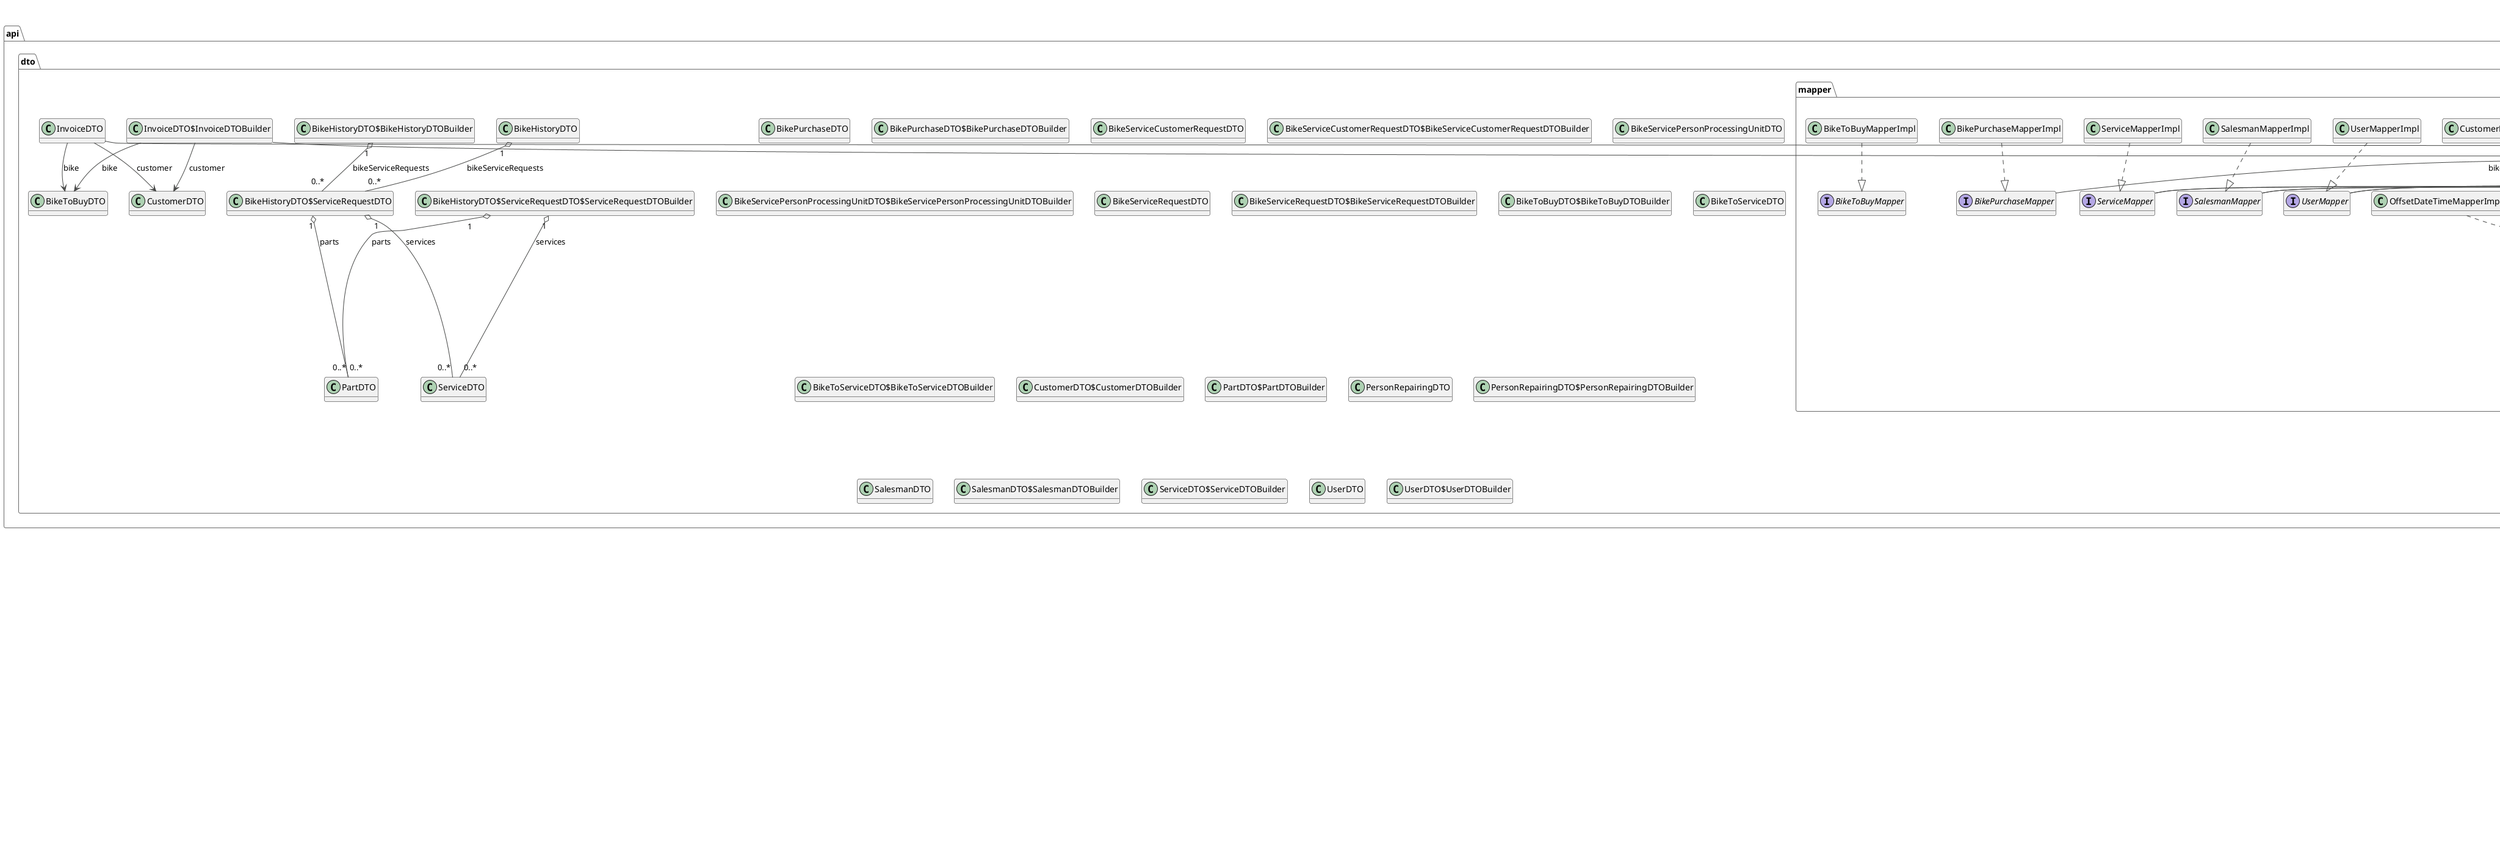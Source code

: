 @startuml
!theme vibrant
skinparam classAttributeIconSize 0


class BikeSalesAndServiceApplication {
	{method}  {static} +main ( paramString;1 : [Ljava.lang.String; ) : void
}


class api.controller.AddUpdatePartsController {
	{method} +addPart ( paramPartDTO1 : api.dto.PartDTO , paramModel2 : org.springframework.ui.Model ) : String
	{method} +deletePart ( paramString1 : String ) : String
	{method} -findParts () : java.util.List
	{method} +personRepairingCheckPage () : org.springframework.web.servlet.ModelAndView
	{method} -prepareNecessaryData () : java.util.Map
	{method} -preparePartSerialNumbers ( paramList1 : java.util.List ) : java.util.List
	{method} +updatePart ( paramPartDTO1 : api.dto.PartDTO , paramModel2 : org.springframework.ui.Model ) : String
}


class api.controller.AddUpdatePersonRepairingController {
	{method} +addPersonRepairing ( paramPersonRepairingDTO1 : api.dto.PersonRepairingDTO , paramModel2 : org.springframework.ui.Model ) : String
	{method} +deletePersonRepairing ( paramString1 : String , paramModel2 : org.springframework.ui.Model ) : String
	{method} +personRepairingAddUpdatePage ( paramModel1 : org.springframework.ui.Model ) : String
	{method} -updateModelWithAvailablePersonRepairing ( paramModel1 : org.springframework.ui.Model ) : void
	{method} +updatePersonRepairing ( paramPersonRepairingDTO1 : api.dto.PersonRepairingDTO , paramModel2 : org.springframework.ui.Model ) : String
}


class api.controller.AddUpdateSalesmanController {
	{method} +addSalesman ( paramSalesmanDTO1 : api.dto.SalesmanDTO , paramModel2 : org.springframework.ui.Model ) : String
	{method} +deleteSalesman ( paramString1 : String , paramModel2 : org.springframework.ui.Model ) : String
	{method} +salesmanAddUpdatePage ( paramModel1 : org.springframework.ui.Model ) : String
	{method} -updateModelWithAvailableSalesmen ( paramModel1 : org.springframework.ui.Model ) : void
	{method} +updateSalesman ( paramSalesmanDTO1 : api.dto.SalesmanDTO , paramModel2 : org.springframework.ui.Model ) : String
}


class api.controller.AddUpdateServicesController {
	{method} +addPart ( paramServiceDTO1 : api.dto.ServiceDTO , paramModel2 : org.springframework.ui.Model ) : String
	{method} +deletePart ( paramString1 : String ) : String
	{method} -findServices () : java.util.List
	{method} -prepareNecessaryData () : java.util.Map
	{method} +serviceAddUpdateServicePage () : org.springframework.web.servlet.ModelAndView
	{method} +updatePart ( paramServiceDTO1 : api.dto.ServiceDTO , paramModel2 : org.springframework.ui.Model ) : String
}


class api.controller.BikeHistoryController {
	{method} +bikeHistory ( paramString1 : String , paramModel2 : org.springframework.ui.Model ) : String
}


class api.controller.CustomerController {
	{method} +addCustomer ( paramCustomerDTO1 : api.dto.CustomerDTO , paramModel2 : org.springframework.ui.Model ) : String
	{method} +bikeCustomerPage () : org.springframework.web.servlet.ModelAndView
	{method} +deleteCustomer ( paramString1 : String , paramModel2 : org.springframework.ui.Model ) : String
	{method} -prepareBikeCustomerData () : java.util.Map
}


class api.controller.FragmentsController {
	{method} +getFragmentsBuyABike () : String
	{method} +getFragmentsCustomers () : String
	{method} +getFragmentsHistory () : String
	{method} +getFragmentsHome () : String
	{method} +getFragmentsInvoices () : String
	{method} +getFragmentsManagementUserPersonRepairing () : String
	{method} +getFragmentsManagementUserSalesman () : String
	{method} +getFragmentsSalesman () : String
	{method} +getFragmentsServiceABike () : String
	{method} +getFragmentsUserInfo () : String
}


class api.controller.GlobalExceptionHandler {
	{method} +handleException ( paramException1 : Exception ) : org.springframework.web.servlet.ModelAndView
	{method} +handleForbiddenException ( paramForbiddenException1 : domain.exception.ForbiddenException ) : org.springframework.web.servlet.ModelAndView
	{method} +handleNoResourceFound ( paramNotFoundException1 : domain.exception.NotFoundException ) : org.springframework.web.servlet.ModelAndView
	{method} +handleProcessingException ( paramProcessingException1 : domain.exception.ProcessingException ) : org.springframework.web.servlet.ModelAndView
	{method} +handlerBadRequest ( paramBindException1 : org.springframework.validation.BindException ) : org.springframework.web.servlet.ModelAndView
}


class api.controller.HomeController {
	{method} +homePage () : String
}


class api.controller.InvoiceController {
	{method} +getAllInvoices () : org.springframework.web.servlet.ModelAndView
	{method} -preparePurchaseInvoiceCustomerData () : java.util.Map
}


class api.controller.PersonRepairingController {
	{method} +PersonRepairingWorkUnit ( paramBikeServicePersonProcessingUnitDTO1 : api.dto.BikeServicePersonProcessingUnitDTO , paramModelMap2 : org.springframework.ui.ModelMap ) : String
	{method} -findParts () : java.util.List
	{method} -findServices () : java.util.List
	{method} -getAvailablePersonRepairing () : java.util.List
	{method} -getAvailableServiceRequests () : java.util.List
	{method} +personRepairingCheckPage () : org.springframework.web.servlet.ModelAndView
	{method} -prepareNecessaryData () : java.util.Map
	{method} -preparePartSerialNumbers ( paramList1 : java.util.List ) : java.util.List
}


class api.controller.PurchaseController {
	{method} +bikePurchaseNewCustomerPage () : org.springframework.web.servlet.ModelAndView
	{method} +bikePurchasePage () : org.springframework.web.servlet.ModelAndView
	{method} -existingCustomerEmailExists ( paramString1 : String ) : boolean
	{method} +makePurchase ( paramBikePurchaseDTO1 : api.dto.BikePurchaseDTO , paramModelMap2 : org.springframework.ui.ModelMap , paramHttpServletRequest3 : jakarta.servlet.http.HttpServletRequest ) : String
	{method} -prepareBikePurchaseData () : java.util.Map
}


class api.controller.SalesmanController {
	{method} +addBike ( paramBikeToBuyDTO1 : api.dto.BikeToBuyDTO , paramModel2 : org.springframework.ui.Model ) : String
	{method} +deleteBike ( paramString1 : String , paramModel2 : org.springframework.ui.Model ) : String
	{method} +homePage () : org.springframework.web.servlet.ModelAndView
	{method} -prepareSalesmanPortalData () : java.util.Map
	{method} +updateBike ( paramBikeToBuyDTO1 : api.dto.BikeToBuyDTO , paramModel2 : org.springframework.ui.Model ) : String
}


class api.controller.ServiceController {
	{method} +bikeServicePage () : org.springframework.web.servlet.ModelAndView
	{method} +makeServiceRequest ( paramBikeServiceCustomerRequestDTO1 : api.dto.BikeServiceCustomerRequestDTO , paramBindingResult2 : org.springframework.validation.BindingResult ) : org.springframework.web.servlet.ModelAndView
	{method} -prepareBikePurchaseData () : java.util.Map
}


class api.controller.ServiceNewCustomerController {
	{method} +bikeServicePage () : org.springframework.web.servlet.ModelAndView
	{method} +makeServiceRequest ( paramBikeServiceCustomerRequestDTO1 : api.dto.BikeServiceCustomerRequestDTO , paramBindingResult2 : org.springframework.validation.BindingResult ) : String
}


class api.controller.UserController {
	{method} +userInfo ( paramAuthentication1 : org.springframework.security.core.Authentication , paramModel2 : org.springframework.ui.Model ) : String
}


class api.dto.BikeHistoryDTO {
	{method}  {static} +buildDefault () : api.dto.BikeHistoryDTO
	{method}  {static} +builder () : api.dto.BikeHistoryDTO$BikeHistoryDTOBuilder
	{method} #canEqual ( paramObject1 : Object ) : boolean
	{method} +equals ( paramObject1 : Object ) : boolean
	{method} +hashCode () : int
	{method} +toString () : String
}


class api.dto.BikeHistoryDTO$BikeHistoryDTOBuilder {
	{method} +bikeSerial ( paramString1 : String ) : api.dto.BikeHistoryDTO$BikeHistoryDTOBuilder
	{method} +bikeServiceRequests ( paramList1 : java.util.List ) : api.dto.BikeHistoryDTO$BikeHistoryDTOBuilder
	{method} +build () : api.dto.BikeHistoryDTO
	{method} +toString () : String
}


class api.dto.BikeHistoryDTO$ServiceRequestDTO {
	{method}  {static} +builder () : api.dto.BikeHistoryDTO$ServiceRequestDTO$ServiceRequestDTOBuilder
	{method} #canEqual ( paramObject1 : Object ) : boolean
	{method} +equals ( paramObject1 : Object ) : boolean
	{method} +getTotalPartsPrice () : java.math.BigDecimal
	{method} +getTotalPrice () : java.math.BigDecimal
	{method} +getTotalServicePrice () : java.math.BigDecimal
	{method} +hashCode () : int
	{method} +toString () : String
}


class api.dto.BikeHistoryDTO$ServiceRequestDTO$ServiceRequestDTOBuilder {
	{method} +bikeServiceRequestNumber ( paramString1 : String ) : api.dto.BikeHistoryDTO$ServiceRequestDTO$ServiceRequestDTOBuilder
	{method} +build () : api.dto.BikeHistoryDTO$ServiceRequestDTO
	{method} +completedDateTime ( paramString1 : String ) : api.dto.BikeHistoryDTO$ServiceRequestDTO$ServiceRequestDTOBuilder
	{method} +customerComment ( paramString1 : String ) : api.dto.BikeHistoryDTO$ServiceRequestDTO$ServiceRequestDTOBuilder
	{method} +parts ( paramList1 : java.util.List ) : api.dto.BikeHistoryDTO$ServiceRequestDTO$ServiceRequestDTOBuilder
	{method} +receivedDateTime ( paramString1 : String ) : api.dto.BikeHistoryDTO$ServiceRequestDTO$ServiceRequestDTOBuilder
	{method} +services ( paramList1 : java.util.List ) : api.dto.BikeHistoryDTO$ServiceRequestDTO$ServiceRequestDTOBuilder
	{method} +toString () : String
}


class api.dto.BikePurchaseDTO {
	{method}  {static} -addFieldToMap ( paramMap1 : java.util.Map , paramString2 : String , paramString3 : String ) : void
	{method} +asMap () : java.util.Map
	{method}  {static} +buildDefaultData () : api.dto.BikePurchaseDTO
	{method}  {static} +builder () : api.dto.BikePurchaseDTO$BikePurchaseDTOBuilder
	{method} #canEqual ( paramObject1 : Object ) : boolean
	{method} +equals ( paramObject1 : Object ) : boolean
	{method}  {static} -generateRandomAddressApartmentNumber () : String
	{method}  {static} -generateRandomAddressCity () : String
	{method}  {static} -generateRandomAddressCountry () : String
	{method}  {static} -generateRandomAddressHouseNumber () : String
	{method}  {static} -generateRandomAddressPostalCode () : String
	{method}  {static} -generateRandomAddressStreet () : String
	{method}  {static} -generateRandomEmail () : String
	{method}  {static} -generateRandomName () : String
	{method}  {static} -generateRandomPhone () : String
	{method}  {static} -generateRandomSurname () : String
	{method} +hashCode () : int
	{method}  {static} -removePolishCharacters ( paramString1 : String ) : String
	{method} +toString () : String
	{method} +withBikeSerial ( paramString1 : String ) : api.dto.BikePurchaseDTO
	{method} +withCustomerAddressApartmentNumber ( paramString1 : String ) : api.dto.BikePurchaseDTO
	{method} +withCustomerAddressCity ( paramString1 : String ) : api.dto.BikePurchaseDTO
	{method} +withCustomerAddressCountry ( paramString1 : String ) : api.dto.BikePurchaseDTO
	{method} +withCustomerAddressHouseNumber ( paramString1 : String ) : api.dto.BikePurchaseDTO
	{method} +withCustomerAddressPostalCode ( paramString1 : String ) : api.dto.BikePurchaseDTO
	{method} +withCustomerAddressStreet ( paramString1 : String ) : api.dto.BikePurchaseDTO
	{method} +withCustomerEmail ( paramString1 : String ) : api.dto.BikePurchaseDTO
	{method} +withCustomerName ( paramString1 : String ) : api.dto.BikePurchaseDTO
	{method} +withCustomerPhone ( paramString1 : String ) : api.dto.BikePurchaseDTO
	{method} +withCustomerSurname ( paramString1 : String ) : api.dto.BikePurchaseDTO
	{method} +withExistingCustomerEmail ( paramString1 : String ) : api.dto.BikePurchaseDTO
	{method} +withSalesmanCodeNameSurname ( paramString1 : String ) : api.dto.BikePurchaseDTO
}


class api.dto.BikePurchaseDTO$BikePurchaseDTOBuilder {
	{method} +bikeSerial ( paramString1 : String ) : api.dto.BikePurchaseDTO$BikePurchaseDTOBuilder
	{method} +build () : api.dto.BikePurchaseDTO
	{method} +customerAddressApartmentNumber ( paramString1 : String ) : api.dto.BikePurchaseDTO$BikePurchaseDTOBuilder
	{method} +customerAddressCity ( paramString1 : String ) : api.dto.BikePurchaseDTO$BikePurchaseDTOBuilder
	{method} +customerAddressCountry ( paramString1 : String ) : api.dto.BikePurchaseDTO$BikePurchaseDTOBuilder
	{method} +customerAddressHouseNumber ( paramString1 : String ) : api.dto.BikePurchaseDTO$BikePurchaseDTOBuilder
	{method} +customerAddressPostalCode ( paramString1 : String ) : api.dto.BikePurchaseDTO$BikePurchaseDTOBuilder
	{method} +customerAddressStreet ( paramString1 : String ) : api.dto.BikePurchaseDTO$BikePurchaseDTOBuilder
	{method} +customerEmail ( paramString1 : String ) : api.dto.BikePurchaseDTO$BikePurchaseDTOBuilder
	{method} +customerName ( paramString1 : String ) : api.dto.BikePurchaseDTO$BikePurchaseDTOBuilder
	{method} +customerPhone ( paramString1 : String ) : api.dto.BikePurchaseDTO$BikePurchaseDTOBuilder
	{method} +customerSurname ( paramString1 : String ) : api.dto.BikePurchaseDTO$BikePurchaseDTOBuilder
	{method} +existingCustomerEmail ( paramString1 : String ) : api.dto.BikePurchaseDTO$BikePurchaseDTOBuilder
	{method} +salesmanCodeNameSurname ( paramString1 : String ) : api.dto.BikePurchaseDTO$BikePurchaseDTOBuilder
	{method} +toString () : String
}


class api.dto.BikeServiceCustomerRequestDTO {
	{method}  {static} -addFieldToMap ( paramMap1 : java.util.Map , paramString2 : String , paramString3 : String ) : void
	{method} +asMap () : java.util.Map
	{method}  {static} +buildDefault () : api.dto.BikeServiceCustomerRequestDTO
	{method}  {static} +builder () : api.dto.BikeServiceCustomerRequestDTO$BikeServiceCustomerRequestDTOBuilder
	{method} #canEqual ( paramObject1 : Object ) : boolean
	{method} +equals ( paramObject1 : Object ) : boolean
	{method}  {static} -generateRandomAddressApartmentNumber () : String
	{method}  {static} -generateRandomAddressCity () : String
	{method}  {static} -generateRandomAddressCountry () : String
	{method}  {static} -generateRandomAddressHouseNumber () : String
	{method}  {static} -generateRandomAddressPostalCode () : String
	{method}  {static} -generateRandomAddressStreet () : String
	{method}  {static} -generateRandomBikeBrand () : String
	{method}  {static} -generateRandomBikeModel () : String
	{method}  {static} -generateRandomBikeSerial () : String
	{method}  {static} -generateRandomBikeYear () : Integer
	{method}  {static} -generateRandomCustomerComment () : String
	{method}  {static} -generateRandomEmail () : String
	{method}  {static} -generateRandomName () : String
	{method}  {static} -generateRandomPhone () : String
	{method}  {static} -generateRandomSurname () : String
	{method} +hashCode () : int
	{method} +isNewBikeCandidate () : boolean
	{method}  {static} -isNullOrEmpty ( paramString1 : String ) : boolean
	{method}  {static} -removePolishCharacters ( paramString1 : String ) : String
	{method} +toString () : String
}


class api.dto.BikeServiceCustomerRequestDTO$BikeServiceCustomerRequestDTOBuilder {
	{method} +bikeBrand ( paramString1 : String ) : api.dto.BikeServiceCustomerRequestDTO$BikeServiceCustomerRequestDTOBuilder
	{method} +bikeModel ( paramString1 : String ) : api.dto.BikeServiceCustomerRequestDTO$BikeServiceCustomerRequestDTOBuilder
	{method} +bikeSerial ( paramString1 : String ) : api.dto.BikeServiceCustomerRequestDTO$BikeServiceCustomerRequestDTOBuilder
	{method} +bikeYear ( paramInteger1 : Integer ) : api.dto.BikeServiceCustomerRequestDTO$BikeServiceCustomerRequestDTOBuilder
	{method} +build () : api.dto.BikeServiceCustomerRequestDTO
	{method} +customerAddressApartmentNumber ( paramString1 : String ) : api.dto.BikeServiceCustomerRequestDTO$BikeServiceCustomerRequestDTOBuilder
	{method} +customerAddressCity ( paramString1 : String ) : api.dto.BikeServiceCustomerRequestDTO$BikeServiceCustomerRequestDTOBuilder
	{method} +customerAddressCountry ( paramString1 : String ) : api.dto.BikeServiceCustomerRequestDTO$BikeServiceCustomerRequestDTOBuilder
	{method} +customerAddressHouseNumber ( paramString1 : String ) : api.dto.BikeServiceCustomerRequestDTO$BikeServiceCustomerRequestDTOBuilder
	{method} +customerAddressPostalCode ( paramString1 : String ) : api.dto.BikeServiceCustomerRequestDTO$BikeServiceCustomerRequestDTOBuilder
	{method} +customerAddressStreet ( paramString1 : String ) : api.dto.BikeServiceCustomerRequestDTO$BikeServiceCustomerRequestDTOBuilder
	{method} +customerComment ( paramString1 : String ) : api.dto.BikeServiceCustomerRequestDTO$BikeServiceCustomerRequestDTOBuilder
	{method} +customerEmail ( paramString1 : String ) : api.dto.BikeServiceCustomerRequestDTO$BikeServiceCustomerRequestDTOBuilder
	{method} +customerName ( paramString1 : String ) : api.dto.BikeServiceCustomerRequestDTO$BikeServiceCustomerRequestDTOBuilder
	{method} +customerPhone ( paramString1 : String ) : api.dto.BikeServiceCustomerRequestDTO$BikeServiceCustomerRequestDTOBuilder
	{method} +customerSurname ( paramString1 : String ) : api.dto.BikeServiceCustomerRequestDTO$BikeServiceCustomerRequestDTOBuilder
	{method} +existingBikeSerial ( paramString1 : String ) : api.dto.BikeServiceCustomerRequestDTO$BikeServiceCustomerRequestDTOBuilder
	{method} +existingCustomerEmail ( paramString1 : String ) : api.dto.BikeServiceCustomerRequestDTO$BikeServiceCustomerRequestDTOBuilder
	{method} +toString () : String
}


class api.dto.BikeServicePersonProcessingUnitDTO {
	{method}  {static} +buildDefault () : api.dto.BikeServicePersonProcessingUnitDTO
	{method}  {static} +builder () : api.dto.BikeServicePersonProcessingUnitDTO$BikeServicePersonProcessingUnitDTOBuilder
	{method} #canEqual ( paramObject1 : Object ) : boolean
	{method} +equals ( paramObject1 : Object ) : boolean
	{method}  {static} -generateRandomPersonRepairingComment () : String
	{method} +hashCode () : int
	{method} +toString () : String
}


class api.dto.BikeServicePersonProcessingUnitDTO$BikeServicePersonProcessingUnitDTOBuilder {
	{method} +bikeSerial ( paramString1 : String ) : api.dto.BikeServicePersonProcessingUnitDTO$BikeServicePersonProcessingUnitDTOBuilder
	{method} +build () : api.dto.BikeServicePersonProcessingUnitDTO
	{method} +description ( paramString1 : String ) : api.dto.BikeServicePersonProcessingUnitDTO$BikeServicePersonProcessingUnitDTOBuilder
	{method} +done ( paramBoolean1 : Boolean ) : api.dto.BikeServicePersonProcessingUnitDTO$BikeServicePersonProcessingUnitDTOBuilder
	{method} +hours ( paramInteger1 : Integer ) : api.dto.BikeServicePersonProcessingUnitDTO$BikeServicePersonProcessingUnitDTOBuilder
	{method} +partQuantity ( paramInteger1 : Integer ) : api.dto.BikeServicePersonProcessingUnitDTO$BikeServicePersonProcessingUnitDTOBuilder
	{method} +partSerialNumber ( paramList1 : java.util.List ) : api.dto.BikeServicePersonProcessingUnitDTO$BikeServicePersonProcessingUnitDTOBuilder
	{method} +personRepairingCodeNameSurname ( paramString1 : String ) : api.dto.BikeServicePersonProcessingUnitDTO$BikeServicePersonProcessingUnitDTOBuilder
	{method} +personRepairingComment ( paramString1 : String ) : api.dto.BikeServicePersonProcessingUnitDTO$BikeServicePersonProcessingUnitDTOBuilder
	{method} +serviceCode ( paramString1 : String ) : api.dto.BikeServicePersonProcessingUnitDTO$BikeServicePersonProcessingUnitDTOBuilder
	{method} +toString () : String
}


class api.dto.BikeServiceRequestDTO {
	{method}  {static} +builder () : api.dto.BikeServiceRequestDTO$BikeServiceRequestDTOBuilder
	{method} #canEqual ( paramObject1 : Object ) : boolean
	{method} +equals ( paramObject1 : Object ) : boolean
	{method} +hashCode () : int
	{method} +toString () : String
}


class api.dto.BikeServiceRequestDTO$BikeServiceRequestDTOBuilder {
	{method} +bikeSerial ( paramString1 : String ) : api.dto.BikeServiceRequestDTO$BikeServiceRequestDTOBuilder
	{method} +bikeServiceRequestNumber ( paramString1 : String ) : api.dto.BikeServiceRequestDTO$BikeServiceRequestDTOBuilder
	{method} +build () : api.dto.BikeServiceRequestDTO
	{method} +completedDateTime ( paramString1 : String ) : api.dto.BikeServiceRequestDTO$BikeServiceRequestDTOBuilder
	{method} +customerComment ( paramString1 : String ) : api.dto.BikeServiceRequestDTO$BikeServiceRequestDTOBuilder
	{method} +receivedDateTime ( paramString1 : String ) : api.dto.BikeServiceRequestDTO$BikeServiceRequestDTOBuilder
	{method} +toString () : String
}


class api.dto.BikeToBuyDTO {
	{method}  {static} -addFieldToMap ( paramMap1 : java.util.Map , paramString2 : String , paramString3 : String ) : void
	{method}  {static} +buildDefault () : api.dto.BikeToBuyDTO
	{method}  {static} +builder () : api.dto.BikeToBuyDTO$BikeToBuyDTOBuilder
	{method} #canEqual ( paramObject1 : Object ) : boolean
	{method} +equals ( paramObject1 : Object ) : boolean
	{method}  {static} -generateRandomBrand () : String
	{method}  {static} -generateRandomCategory () : String
	{method}  {static} -generateRandomColor () : String
	{method}  {static} -generateRandomModel () : String
	{method}  {static} -generateRandomPrice () : java.math.BigDecimal
	{method}  {static} -generateRandomSerial () : String
	{method}  {static} -generateRandomSubcategory () : String
	{method}  {static} -generateRandomYear () : Integer
	{method} +hashCode () : int
	{method} +toString () : String
}


class api.dto.BikeToBuyDTO$BikeToBuyDTOBuilder {
	{method} +bikeToBuyId ( paramInteger1 : Integer ) : api.dto.BikeToBuyDTO$BikeToBuyDTOBuilder
	{method} +brand ( paramString1 : String ) : api.dto.BikeToBuyDTO$BikeToBuyDTOBuilder
	{method} +build () : api.dto.BikeToBuyDTO
	{method} +category ( paramString1 : String ) : api.dto.BikeToBuyDTO$BikeToBuyDTOBuilder
	{method} +color ( paramString1 : String ) : api.dto.BikeToBuyDTO$BikeToBuyDTOBuilder
	{method} +model ( paramString1 : String ) : api.dto.BikeToBuyDTO$BikeToBuyDTOBuilder
	{method} +price ( paramBigDecimal1 : java.math.BigDecimal ) : api.dto.BikeToBuyDTO$BikeToBuyDTOBuilder
	{method} +serial ( paramString1 : String ) : api.dto.BikeToBuyDTO$BikeToBuyDTOBuilder
	{method} +subcategory ( paramString1 : String ) : api.dto.BikeToBuyDTO$BikeToBuyDTOBuilder
	{method} +toString () : String
	{method} +year ( paramInteger1 : Integer ) : api.dto.BikeToBuyDTO$BikeToBuyDTOBuilder
}


class api.dto.BikeToServiceDTO {
	{method}  {static} +builder () : api.dto.BikeToServiceDTO$BikeToServiceDTOBuilder
	{method} #canEqual ( paramObject1 : Object ) : boolean
	{method} +equals ( paramObject1 : Object ) : boolean
	{method} +hashCode () : int
	{method} +toString () : String
}


class api.dto.BikeToServiceDTO$BikeToServiceDTOBuilder {
	{method} +brand ( paramString1 : String ) : api.dto.BikeToServiceDTO$BikeToServiceDTOBuilder
	{method} +build () : api.dto.BikeToServiceDTO
	{method} +model ( paramString1 : String ) : api.dto.BikeToServiceDTO$BikeToServiceDTOBuilder
	{method} +serial ( paramString1 : String ) : api.dto.BikeToServiceDTO$BikeToServiceDTOBuilder
	{method} +toString () : String
	{method} +year ( paramInteger1 : Integer ) : api.dto.BikeToServiceDTO$BikeToServiceDTOBuilder
}


class api.dto.CustomerDTO {
	{method} +asMap () : java.util.Map
	{method}  {static} +buildDefault () : api.dto.CustomerDTO
	{method}  {static} +builder () : api.dto.CustomerDTO$CustomerDTOBuilder
	{method} #canEqual ( paramObject1 : Object ) : boolean
	{method} +equals ( paramObject1 : Object ) : boolean
	{method}  {static} -generateRandomAddressApartmentNumber () : String
	{method}  {static} -generateRandomAddressCity () : String
	{method}  {static} -generateRandomAddressCountry () : String
	{method}  {static} -generateRandomAddressHouseNumber () : String
	{method}  {static} -generateRandomAddressPostalCode () : String
	{method}  {static} -generateRandomAddressStreet () : String
	{method}  {static} -generateRandomEmail () : String
	{method}  {static} -generateRandomName () : String
	{method}  {static} -generateRandomPhone () : String
	{method}  {static} -generateRandomSurname () : String
	{method} +hashCode () : int
	{method}  {static} -removePolishCharacters ( paramString1 : String ) : String
	{method} +toString () : String
}


class api.dto.CustomerDTO$CustomerDTOBuilder {
	{method} +address ( paramString1 : String ) : api.dto.CustomerDTO$CustomerDTOBuilder
	{method} +apartmentNumber ( paramString1 : String ) : api.dto.CustomerDTO$CustomerDTOBuilder
	{method} +build () : api.dto.CustomerDTO
	{method} +city ( paramString1 : String ) : api.dto.CustomerDTO$CustomerDTOBuilder
	{method} +country ( paramString1 : String ) : api.dto.CustomerDTO$CustomerDTOBuilder
	{method} +customerId ( paramInteger1 : Integer ) : api.dto.CustomerDTO$CustomerDTOBuilder
	{method} +email ( paramString1 : String ) : api.dto.CustomerDTO$CustomerDTOBuilder
	{method} +houseNumber ( paramString1 : String ) : api.dto.CustomerDTO$CustomerDTOBuilder
	{method} +name ( paramString1 : String ) : api.dto.CustomerDTO$CustomerDTOBuilder
	{method} +phone ( paramString1 : String ) : api.dto.CustomerDTO$CustomerDTOBuilder
	{method} +postalCode ( paramString1 : String ) : api.dto.CustomerDTO$CustomerDTOBuilder
	{method} +surname ( paramString1 : String ) : api.dto.CustomerDTO$CustomerDTOBuilder
	{method} +toString () : String
}


class api.dto.InvoiceDTO {
	{method}  {static} +builder () : api.dto.InvoiceDTO$InvoiceDTOBuilder
	{method} #canEqual ( paramObject1 : Object ) : boolean
	{method} +equals ( paramObject1 : Object ) : boolean
	{method} +hashCode () : int
	{method} +toString () : String
}


class api.dto.InvoiceDTO$InvoiceDTOBuilder {
	{method} +bike ( paramBikeToBuyDTO1 : api.dto.BikeToBuyDTO ) : api.dto.InvoiceDTO$InvoiceDTOBuilder
	{method} +build () : api.dto.InvoiceDTO
	{method} +customer ( paramCustomerDTO1 : api.dto.CustomerDTO ) : api.dto.InvoiceDTO$InvoiceDTOBuilder
	{method} +dateTime ( paramOffsetDateTime1 : java.time.OffsetDateTime ) : api.dto.InvoiceDTO$InvoiceDTOBuilder
	{method} +invoiceId ( paramInteger1 : Integer ) : api.dto.InvoiceDTO$InvoiceDTOBuilder
	{method} +invoiceNumber ( paramString1 : String ) : api.dto.InvoiceDTO$InvoiceDTOBuilder
	{method} +salesman ( paramSalesmanEntity1 : infrastructure.database.entity.SalesmanEntity ) : api.dto.InvoiceDTO$InvoiceDTOBuilder
	{method} +toString () : String
}


class api.dto.PartDTO {
	{method}  {static} +builder () : api.dto.PartDTO$PartDTOBuilder
	{method} #canEqual ( paramObject1 : Object ) : boolean
	{method} +equals ( paramObject1 : Object ) : boolean
	{method} +hashCode () : int
	{method} +toString () : String
}


class api.dto.PartDTO$PartDTOBuilder {
	{method} +build () : api.dto.PartDTO
	{method} +description ( paramString1 : String ) : api.dto.PartDTO$PartDTOBuilder
	{method} +partId ( paramInteger1 : Integer ) : api.dto.PartDTO$PartDTOBuilder
	{method} +price ( paramBigDecimal1 : java.math.BigDecimal ) : api.dto.PartDTO$PartDTOBuilder
	{method} +serialNumber ( paramString1 : String ) : api.dto.PartDTO$PartDTOBuilder
	{method} +toString () : String
}


class api.dto.PersonRepairingDTO {
	{method}  {static} +builder () : api.dto.PersonRepairingDTO$PersonRepairingDTOBuilder
	{method} #canEqual ( paramObject1 : Object ) : boolean
	{method} +equals ( paramObject1 : Object ) : boolean
	{method} +hashCode () : int
	{method} +toString () : String
}


class api.dto.PersonRepairingDTO$PersonRepairingDTOBuilder {
	{method} +build () : api.dto.PersonRepairingDTO
	{method} +codeNameSurname ( paramString1 : String ) : api.dto.PersonRepairingDTO$PersonRepairingDTOBuilder
	{method} +email ( paramString1 : String ) : api.dto.PersonRepairingDTO$PersonRepairingDTOBuilder
	{method} +name ( paramString1 : String ) : api.dto.PersonRepairingDTO$PersonRepairingDTOBuilder
	{method} +password ( paramString1 : String ) : api.dto.PersonRepairingDTO$PersonRepairingDTOBuilder
	{method} +personRepairingId ( paramInteger1 : Integer ) : api.dto.PersonRepairingDTO$PersonRepairingDTOBuilder
	{method} +roles ( paramString1 : String ) : api.dto.PersonRepairingDTO$PersonRepairingDTOBuilder
	{method} +surname ( paramString1 : String ) : api.dto.PersonRepairingDTO$PersonRepairingDTOBuilder
	{method} +toString () : String
	{method} +userId ( paramInteger1 : Integer ) : api.dto.PersonRepairingDTO$PersonRepairingDTOBuilder
	{method} +userName ( paramString1 : String ) : api.dto.PersonRepairingDTO$PersonRepairingDTOBuilder
}


class api.dto.SalesmanDTO {
	{method}  {static} +builder () : api.dto.SalesmanDTO$SalesmanDTOBuilder
	{method} #canEqual ( paramObject1 : Object ) : boolean
	{method} +equals ( paramObject1 : Object ) : boolean
	{method} +hashCode () : int
	{method} +toString () : String
}


class api.dto.SalesmanDTO$SalesmanDTOBuilder {
	{method} +build () : api.dto.SalesmanDTO
	{method} +codeNameSurname ( paramString1 : String ) : api.dto.SalesmanDTO$SalesmanDTOBuilder
	{method} +email ( paramString1 : String ) : api.dto.SalesmanDTO$SalesmanDTOBuilder
	{method} +name ( paramString1 : String ) : api.dto.SalesmanDTO$SalesmanDTOBuilder
	{method} +password ( paramString1 : String ) : api.dto.SalesmanDTO$SalesmanDTOBuilder
	{method} +roles ( paramString1 : String ) : api.dto.SalesmanDTO$SalesmanDTOBuilder
	{method} +salesmanId ( paramInteger1 : Integer ) : api.dto.SalesmanDTO$SalesmanDTOBuilder
	{method} +surname ( paramString1 : String ) : api.dto.SalesmanDTO$SalesmanDTOBuilder
	{method} +toString () : String
	{method} +userId ( paramInteger1 : Integer ) : api.dto.SalesmanDTO$SalesmanDTOBuilder
	{method} +userName ( paramString1 : String ) : api.dto.SalesmanDTO$SalesmanDTOBuilder
}


class api.dto.ServiceDTO {
	{method}  {static} +builder () : api.dto.ServiceDTO$ServiceDTOBuilder
	{method} #canEqual ( paramObject1 : Object ) : boolean
	{method} +equals ( paramObject1 : Object ) : boolean
	{method} +hashCode () : int
	{method} +toString () : String
}


class api.dto.ServiceDTO$ServiceDTOBuilder {
	{method} +build () : api.dto.ServiceDTO
	{method} +description ( paramString1 : String ) : api.dto.ServiceDTO$ServiceDTOBuilder
	{method} +price ( paramBigDecimal1 : java.math.BigDecimal ) : api.dto.ServiceDTO$ServiceDTOBuilder
	{method} +serviceCode ( paramString1 : String ) : api.dto.ServiceDTO$ServiceDTOBuilder
	{method} +serviceId ( paramInteger1 : Integer ) : api.dto.ServiceDTO$ServiceDTOBuilder
	{method} +toString () : String
}


class api.dto.UserDTO {
	{method}  {static} +builder () : api.dto.UserDTO$UserDTOBuilder
	{method} #canEqual ( paramObject1 : Object ) : boolean
	{method} +equals ( paramObject1 : Object ) : boolean
	{method} +hashCode () : int
	{method} +toString () : String
}


class api.dto.UserDTO$UserDTOBuilder {
	{method} +active ( paramBoolean1 : Boolean ) : api.dto.UserDTO$UserDTOBuilder
	{method} +build () : api.dto.UserDTO
	{method} +email ( paramString1 : String ) : api.dto.UserDTO$UserDTOBuilder
	{method} +password ( paramString1 : String ) : api.dto.UserDTO$UserDTOBuilder
	{method} +toString () : String
	{method} +userId ( paramint1 : int ) : api.dto.UserDTO$UserDTOBuilder
	{method} +userName ( paramString1 : String ) : api.dto.UserDTO$UserDTOBuilder
}


interface api.dto.mapper.BikeMapper {
	{method}  {abstract} +map ( paramBikeHistory1 : domain.BikeHistory ) : api.dto.BikeHistoryDTO
	{method}  {abstract} +map ( paramBikeToBuy1 : domain.BikeToBuy ) : api.dto.BikeToBuyDTO
	{method}  {abstract} +map ( paramBikeToService1 : domain.BikeToService ) : api.dto.BikeToServiceDTO
	{method}  {abstract} +mapServiceRequest ( paramBikeHistory$BikeServiceRequest1 : domain.BikeHistory$BikeServiceRequest ) : api.dto.BikeHistoryDTO$ServiceRequestDTO
	{method} +mapServiceRequests ( paramList1 : java.util.List ) : java.util.List
}


class api.dto.mapper.BikeMapperImpl {
	{method} +map ( paramBikeHistory1 : domain.BikeHistory ) : api.dto.BikeHistoryDTO
	{method} +map ( paramBikeToBuy1 : domain.BikeToBuy ) : api.dto.BikeToBuyDTO
	{method} +map ( paramBikeToService1 : domain.BikeToService ) : api.dto.BikeToServiceDTO
	{method} +mapServiceRequest ( paramBikeHistory$BikeServiceRequest1 : domain.BikeHistory$BikeServiceRequest ) : api.dto.BikeHistoryDTO$ServiceRequestDTO
	{method} #partListToPartDTOList ( paramList1 : java.util.List ) : java.util.List
	{method} #partToPartDTO ( paramPart1 : domain.Part ) : api.dto.PartDTO
	{method} #serviceListToServiceDTOList ( paramList1 : java.util.List ) : java.util.List
	{method} #serviceToServiceDTO ( paramService1 : domain.Service ) : api.dto.ServiceDTO
}


interface api.dto.mapper.BikePurchaseMapper {
	{method}  {abstract} +map ( paramBikePurchaseDTO1 : api.dto.BikePurchaseDTO ) : domain.BikePurchaseRequest
}


class api.dto.mapper.BikePurchaseMapperImpl {
	{method} +map ( paramBikePurchaseDTO1 : api.dto.BikePurchaseDTO ) : domain.BikePurchaseRequest
}


interface api.dto.mapper.BikeServiceRequestMapper {
	{method} +map ( paramBikeServiceCustomerRequestDTO1 : api.dto.BikeServiceCustomerRequestDTO ) : domain.BikeServiceRequest
	{method}  {abstract} +map ( paramBikeServicePersonProcessingUnitDTO1 : api.dto.BikeServicePersonProcessingUnitDTO ) : domain.BikeServiceProcessingRequest
	{method}  {abstract} +map ( paramBikeServiceRequest1 : domain.BikeServiceRequest ) : api.dto.BikeServiceRequestDTO
}


class api.dto.mapper.BikeServiceRequestMapperImpl {
	{method} +map ( paramBikeServicePersonProcessingUnitDTO1 : api.dto.BikeServicePersonProcessingUnitDTO ) : domain.BikeServiceProcessingRequest
	{method} +map ( paramBikeServiceRequest1 : domain.BikeServiceRequest ) : api.dto.BikeServiceRequestDTO
	{method} -requestBikeSerial ( paramBikeServiceRequest1 : domain.BikeServiceRequest ) : String
}


interface api.dto.mapper.BikeToBuyMapper {
	{method}  {abstract} +map ( paramBikeToBuy1 : domain.BikeToBuy ) : api.dto.BikeToBuyDTO
}


class api.dto.mapper.BikeToBuyMapperImpl {
	{method} +map ( paramBikeToBuy1 : domain.BikeToBuy ) : api.dto.BikeToBuyDTO
}


interface api.dto.mapper.CustomerMapper {
	{method}  {abstract} +map ( paramCustomer1 : domain.Customer ) : api.dto.CustomerDTO
}


class api.dto.mapper.CustomerMapperImpl {
	{method} -customerAddressAddress ( paramCustomer1 : domain.Customer ) : String
	{method} -customerAddressApartmentNumber ( paramCustomer1 : domain.Customer ) : String
	{method} -customerAddressCity ( paramCustomer1 : domain.Customer ) : String
	{method} -customerAddressCountry ( paramCustomer1 : domain.Customer ) : String
	{method} -customerAddressHouseNumber ( paramCustomer1 : domain.Customer ) : String
	{method} -customerAddressPostalCode ( paramCustomer1 : domain.Customer ) : String
	{method} +map ( paramCustomer1 : domain.Customer ) : api.dto.CustomerDTO
}


interface api.dto.mapper.InvoiceMapper {
	{method}  {abstract} +map ( paramInvoiceDTO1 : api.dto.InvoiceDTO ) : api.dto.InvoiceDTO
}


class api.dto.mapper.InvoiceMapperImpl {
	{method} +map ( paramInvoiceDTO1 : api.dto.InvoiceDTO ) : api.dto.InvoiceDTO
}


interface api.dto.mapper.OffsetDateTimeMapper {
	{method} +mapOffsetDateTimeToString ( paramOffsetDateTime1 : java.time.OffsetDateTime ) : String
}


class api.dto.mapper.OffsetDateTimeMapperImpl {
}


interface api.dto.mapper.PartMapper {
	{method}  {abstract} +map ( paramPart1 : domain.Part ) : api.dto.PartDTO
}


class api.dto.mapper.PartMapperImpl {
	{method} +map ( paramPart1 : domain.Part ) : api.dto.PartDTO
}


interface api.dto.mapper.PersonRepairingMapper {
	{method}  {abstract} +map ( paramPersonRepairing1 : domain.PersonRepairing ) : api.dto.PersonRepairingDTO
}


class api.dto.mapper.PersonRepairingMapperImpl {
	{method} +map ( paramPersonRepairing1 : domain.PersonRepairing ) : api.dto.PersonRepairingDTO
}


interface api.dto.mapper.SalesmanMapper {
	{method}  {abstract} +map ( paramSalesman1 : domain.Salesman ) : api.dto.SalesmanDTO
}


class api.dto.mapper.SalesmanMapperImpl {
	{method} +map ( paramSalesman1 : domain.Salesman ) : api.dto.SalesmanDTO
}


interface api.dto.mapper.ServiceMapper {
	{method}  {abstract} +map ( paramService1 : domain.Service ) : api.dto.ServiceDTO
}


class api.dto.mapper.ServiceMapperImpl {
	{method} +map ( paramService1 : domain.Service ) : api.dto.ServiceDTO
}


interface api.dto.mapper.UserMapper {
	{method}  {abstract} +map ( paramUser1 : domain.User ) : api.dto.UserDTO
}


class api.dto.mapper.UserMapperImpl {
	{method} +map ( paramUser1 : domain.User ) : api.dto.UserDTO
}


class business.BikePurchaseService {
	{method} +availableBikes () : java.util.List
	{method} +availableSalesmen () : java.util.List
	{method} -buildCustomer ( paramBikePurchaseRequest1 : domain.BikePurchaseRequest , paramInvoice2 : domain.Invoice ) : domain.Customer
	{method} -buildInvoice ( paramBikeToBuy1 : domain.BikeToBuy , paramSalesman2 : domain.Salesman ) : domain.Invoice
	{method} -existingCustomerEmailExists ( paramString1 : String ) : boolean
	{method} +generateInvoiceNumber ( paramOffsetDateTime1 : java.time.OffsetDateTime ) : String
	{method} -processFirstTimeToBuyCustomer ( paramBikePurchaseRequest1 : domain.BikePurchaseRequest ) : domain.Invoice
	{method} -processNextTimeToBuyCustomer ( paramBikePurchaseRequest1 : domain.BikePurchaseRequest ) : domain.Invoice
	{method} +purchase ( paramBikePurchaseRequest1 : domain.BikePurchaseRequest ) : domain.Invoice
}


class business.BikeService {
	{method} +deleteBike ( paramString1 : String ) : void
	{method} +findAllBikesWithHistory () : java.util.List
	{method} +findAvailableBike () : java.util.List
	{method} +findBikeHistoryBySerial ( paramString1 : String ) : domain.BikeHistory
	{method} +findBikeToBuy ( paramString1 : String ) : domain.BikeToBuy
	{method} +findBikeToService ( paramString1 : String ) : java.util.Optional
	{method} +saveBikeToService ( paramBikeToService1 : domain.BikeToService ) : domain.BikeToService
	{method} +savedBikeToService ( paramBikeToBuy1 : domain.BikeToBuy ) : domain.BikeToService
}


class business.BikeServiceProcessingService {
	{method} -buildServicePart ( paramBikeServiceProcessingRequest1 : domain.BikeServiceProcessingRequest , paramBikeServiceRequest2 : domain.BikeServiceRequest , paramPart3 : domain.Part ) : domain.ServicePart
	{method} -buildServicePerson ( paramBikeServiceProcessingRequest1 : domain.BikeServiceProcessingRequest , paramPersonRepairing2 : domain.PersonRepairing , paramBikeServiceRequest3 : domain.BikeServiceRequest , paramService4 : domain.Service ) : domain.ServicePerson
	{method} +process ( paramBikeServiceProcessingRequest1 : domain.BikeServiceProcessingRequest ) : void
}


class business.BikeServiceRequestService {
	{method} +availablePersonRepairing () : java.util.List
	{method} +availableServiceRequest () : java.util.List
	{method} -buildBikeServiceRequest ( paramBikeServiceRequest1 : domain.BikeServiceRequest , paramBikeToService2 : domain.BikeToService , paramCustomer3 : domain.Customer ) : domain.BikeServiceRequest
	{method} +findAnyActiveServiceRequest ( paramString1 : String ) : domain.BikeServiceRequest
	{method} -findInBikeToBuyAndSaveInBikeToService ( paramBikeToService1 : domain.BikeToService ) : domain.BikeToService
	{method} -generateBikeServiceRequestNumber ( paramOffsetDateTime1 : java.time.OffsetDateTime ) : String
	{method} +makeServiceRequest ( paramBikeServiceRequest1 : domain.BikeServiceRequest ) : void
	{method} -processServiceRequestForExistingBike ( paramBikeServiceRequest1 : domain.BikeServiceRequest ) : void
	{method} -processServiceRequestForNewBike ( paramBikeServiceRequest1 : domain.BikeServiceRequest ) : void
	{method} -validateSingleActiveRequest ( paramString1 : String ) : void
}


class business.CustomerService {
	{method} +deleteCustomer ( paramString1 : String ) : void
	{method} +findByEmail ( paramString1 : String ) : java.util.Optional
	{method} +findCustomer ( paramString1 : String ) : domain.Customer
	{method} +issueInvoice ( paramCustomer1 : domain.Customer ) : void
	{method} +saveCustomer ( paramCustomer1 : domain.Customer ) : domain.Customer
	{method} +saveServiceRequest ( paramCustomer1 : domain.Customer ) : void
}


class business.InvoiceService {
	{method} +findAll () : java.util.List
}


class business.PartCatalogService {
	{method} +findAll () : java.util.List
	{method} +findAllByParts ( paramList1 : java.util.List ) : java.util.List
	{method} +findPart ( paramString1 : String ) : domain.Part
}


class business.PersonRepairingService {
	{method} +deletePersonRepairingByCodeNameSurname ( paramString1 : String ) : void
	{method} +findAvailable () : java.util.List
	{method} +findPersonRepairing ( paramString1 : String ) : domain.PersonRepairing
}


class business.SalesmanService {
	{method} +deleteSalesmanByCodeNameSurname ( paramString1 : String ) : void
	{method} +findAvailable () : java.util.List
	{method} +findSalesman ( paramString1 : String ) : domain.Salesman
}


class business.ServiceCatalogService {
	{method} +findAll () : java.util.List
	{method} +findService ( paramString1 : String ) : domain.Service
}


class business.UserService {
	{method} +addSalesman ( paramString1 : String , paramString2 : String , paramString3 : String ) : void
	{method} +findAllUsers () : java.util.List
}


interface business.dao.BikeServiceRequestDAO {
	{method}  {abstract} +findActiveServiceRequestByBikeSerial ( paramString1 : String ) : java.util.Set
	{method}  {abstract} +findAvailable () : java.util.List
}


interface business.dao.BikeToBuyDAO {
	{method}  {abstract} +deleteBike ( paramBikeToBuy1 : domain.BikeToBuy ) : void
	{method}  {abstract} +findAvailable () : java.util.List
	{method}  {abstract} +findBikeToBuyBySerial ( paramString1 : String ) : java.util.Optional
}


interface business.dao.BikeToServiceDAO {
	{method}  {abstract} +findAll () : java.util.List
	{method}  {abstract} +findBikeHistoryBySerial ( paramString1 : String ) : domain.BikeHistory
	{method}  {abstract} +findBikeToServiceBySerial ( paramString1 : String ) : java.util.Optional
	{method}  {abstract} +saveBikeToService ( paramBikeToService1 : domain.BikeToService ) : domain.BikeToService
}


interface business.dao.CustomerDAO {
	{method}  {abstract} +deleteCustomer ( paramCustomer1 : domain.Customer ) : void
	{method}  {abstract} +existsByEmail ( paramString1 : String ) : boolean
	{method}  {abstract} +findAvailable () : java.util.List
	{method}  {abstract} +findByEmail ( paramString1 : String ) : java.util.Optional
	{method}  {abstract} +issuerInvoice ( paramCustomer1 : domain.Customer ) : void
	{method}  {abstract} +saveCustomer ( paramCustomer1 : domain.Customer ) : domain.Customer
	{method}  {abstract} +saveServiceRequest ( paramCustomer1 : domain.Customer ) : void
}


interface business.dao.InvoiceDAO {
	{method}  {abstract} +findAll () : java.util.List
}


interface business.dao.PartDAO {
	{method}  {abstract} +finBySerialNumber ( paramString1 : String ) : java.util.Optional
	{method}  {abstract} +findAll () : java.util.List
	{method}  {abstract} +findAllBySerialNumbers ( paramList1 : java.util.List ) : java.util.List
}


interface business.dao.PersonRepairingDAO {
	{method}  {abstract} +findAvailable () : java.util.List
	{method}  {abstract} +findByCodeNameSurname ( paramString1 : String ) : java.util.Optional
}


interface business.dao.SalesmanDAO {
	{method}  {abstract} +findAvailable () : java.util.List
	{method}  {abstract} +findByCodeNameSurname ( paramString1 : String ) : java.util.Optional
}


interface business.dao.ServiceDAO {
	{method}  {abstract} +findAll () : java.util.List
	{method}  {abstract} +findByServiceCode ( paramString1 : String ) : java.util.Optional
}


interface business.dao.ServiceRequestProcessingDAO {
	{method}  {abstract} +process ( paramBikeServiceRequest1 : domain.BikeServiceRequest , paramServicePerson2 : domain.ServicePerson ) : void
	{method}  {abstract} +process ( paramBikeServiceRequest1 : domain.BikeServiceRequest , paramServicePerson2 : domain.ServicePerson , paramList3 : java.util.List ) : void
}


interface business.dao.UserDAO {
	{method}  {abstract} +findAvailable () : java.util.List
}


class domain.Address {
	{method}  {static} +builder () : domain.Address$AddressBuilder
	{method} +equals ( paramObject1 : Object ) : boolean
	{method} +hashCode () : int
	{method} +toString () : String
	{method} +withAddress ( paramString1 : String ) : domain.Address
	{method} +withAddressId ( paramInteger1 : Integer ) : domain.Address
	{method} +withApartmentNumber ( paramString1 : String ) : domain.Address
	{method} +withCity ( paramString1 : String ) : domain.Address
	{method} +withCountry ( paramString1 : String ) : domain.Address
	{method} +withCustomer ( paramCustomer1 : domain.Customer ) : domain.Address
	{method} +withHouseNumber ( paramString1 : String ) : domain.Address
	{method} +withPostalCode ( paramString1 : String ) : domain.Address
}


class domain.Address$AddressBuilder {
	{method} +address ( paramString1 : String ) : domain.Address$AddressBuilder
	{method} +addressId ( paramInteger1 : Integer ) : domain.Address$AddressBuilder
	{method} +apartmentNumber ( paramString1 : String ) : domain.Address$AddressBuilder
	{method} +build () : domain.Address
	{method} +city ( paramString1 : String ) : domain.Address$AddressBuilder
	{method} +country ( paramString1 : String ) : domain.Address$AddressBuilder
	{method} +customer ( paramCustomer1 : domain.Customer ) : domain.Address$AddressBuilder
	{method} +houseNumber ( paramString1 : String ) : domain.Address$AddressBuilder
	{method} +postalCode ( paramString1 : String ) : domain.Address$AddressBuilder
	{method} +toString () : String
}


class domain.BikeHistory {
	{method}  {static} +builder () : domain.BikeHistory$BikeHistoryBuilder
	{method} +equals ( paramObject1 : Object ) : boolean
	{method} +hashCode () : int
	{method} +toString () : String
}


class domain.BikeHistory$BikeHistoryBuilder {
	{method} +bikeSerial ( paramString1 : String ) : domain.BikeHistory$BikeHistoryBuilder
	{method} +bikeServiceRequests ( paramList1 : java.util.List ) : domain.BikeHistory$BikeHistoryBuilder
	{method} +build () : domain.BikeHistory
	{method} +toString () : String
}


class domain.BikeHistory$BikeServiceRequest {
	{method}  {static} +builder () : domain.BikeHistory$BikeServiceRequest$BikeServiceRequestBuilder
	{method} +equals ( paramObject1 : Object ) : boolean
	{method} +hashCode () : int
	{method} +toString () : String
}


class domain.BikeHistory$BikeServiceRequest$BikeServiceRequestBuilder {
	{method} +bikeServiceRequestNumber ( paramString1 : String ) : domain.BikeHistory$BikeServiceRequest$BikeServiceRequestBuilder
	{method} +build () : domain.BikeHistory$BikeServiceRequest
	{method} +completedDateTime ( paramOffsetDateTime1 : java.time.OffsetDateTime ) : domain.BikeHistory$BikeServiceRequest$BikeServiceRequestBuilder
	{method} +customerComment ( paramString1 : String ) : domain.BikeHistory$BikeServiceRequest$BikeServiceRequestBuilder
	{method} +parts ( paramList1 : java.util.List ) : domain.BikeHistory$BikeServiceRequest$BikeServiceRequestBuilder
	{method} +receivedDateTime ( paramOffsetDateTime1 : java.time.OffsetDateTime ) : domain.BikeHistory$BikeServiceRequest$BikeServiceRequestBuilder
	{method} +services ( paramList1 : java.util.List ) : domain.BikeHistory$BikeServiceRequest$BikeServiceRequestBuilder
	{method} +toString () : String
}


class domain.BikePurchaseRequest {
	{method}  {static} +builder () : domain.BikePurchaseRequest$BikePurchaseRequestBuilder
	{method} +equals ( paramObject1 : Object ) : boolean
	{method} +hashCode () : int
	{method} +toString () : String
	{method} +withBikeSerial ( paramString1 : String ) : domain.BikePurchaseRequest
	{method} +withCustomerAddressApartmentNumber ( paramString1 : String ) : domain.BikePurchaseRequest
	{method} +withCustomerAddressCity ( paramString1 : String ) : domain.BikePurchaseRequest
	{method} +withCustomerAddressCountry ( paramString1 : String ) : domain.BikePurchaseRequest
	{method} +withCustomerAddressHouseNumber ( paramString1 : String ) : domain.BikePurchaseRequest
	{method} +withCustomerAddressPostalCode ( paramString1 : String ) : domain.BikePurchaseRequest
	{method} +withCustomerAddressStreet ( paramString1 : String ) : domain.BikePurchaseRequest
	{method} +withCustomerEmail ( paramString1 : String ) : domain.BikePurchaseRequest
	{method} +withCustomerName ( paramString1 : String ) : domain.BikePurchaseRequest
	{method} +withCustomerPhone ( paramString1 : String ) : domain.BikePurchaseRequest
	{method} +withCustomerSurname ( paramString1 : String ) : domain.BikePurchaseRequest
	{method} +withExistingCustomerEmail ( paramString1 : String ) : domain.BikePurchaseRequest
	{method} +withSalesmanCodeNameSurname ( paramString1 : String ) : domain.BikePurchaseRequest
}


class domain.BikePurchaseRequest$BikePurchaseRequestBuilder {
	{method} +bikeSerial ( paramString1 : String ) : domain.BikePurchaseRequest$BikePurchaseRequestBuilder
	{method} +build () : domain.BikePurchaseRequest
	{method} +customerAddressApartmentNumber ( paramString1 : String ) : domain.BikePurchaseRequest$BikePurchaseRequestBuilder
	{method} +customerAddressCity ( paramString1 : String ) : domain.BikePurchaseRequest$BikePurchaseRequestBuilder
	{method} +customerAddressCountry ( paramString1 : String ) : domain.BikePurchaseRequest$BikePurchaseRequestBuilder
	{method} +customerAddressHouseNumber ( paramString1 : String ) : domain.BikePurchaseRequest$BikePurchaseRequestBuilder
	{method} +customerAddressPostalCode ( paramString1 : String ) : domain.BikePurchaseRequest$BikePurchaseRequestBuilder
	{method} +customerAddressStreet ( paramString1 : String ) : domain.BikePurchaseRequest$BikePurchaseRequestBuilder
	{method} +customerEmail ( paramString1 : String ) : domain.BikePurchaseRequest$BikePurchaseRequestBuilder
	{method} +customerName ( paramString1 : String ) : domain.BikePurchaseRequest$BikePurchaseRequestBuilder
	{method} +customerPhone ( paramString1 : String ) : domain.BikePurchaseRequest$BikePurchaseRequestBuilder
	{method} +customerSurname ( paramString1 : String ) : domain.BikePurchaseRequest$BikePurchaseRequestBuilder
	{method} +existingCustomerEmail ( paramString1 : String ) : domain.BikePurchaseRequest$BikePurchaseRequestBuilder
	{method} +salesmanCodeNameSurname ( paramString1 : String ) : domain.BikePurchaseRequest$BikePurchaseRequestBuilder
	{method} +toString () : String
}


class domain.BikeServiceProcessingRequest {
	{method}  {static} +builder () : domain.BikeServiceProcessingRequest$BikeServiceProcessingRequestBuilder
	{method} +equals ( paramObject1 : Object ) : boolean
	{method} +hashCode () : int
	{method} +partNotIncluded () : boolean
	{method} +toString () : String
	{method} +withBikeSerial ( paramString1 : String ) : domain.BikeServiceProcessingRequest
	{method} +withComment ( paramString1 : String ) : domain.BikeServiceProcessingRequest
	{method} +withDescription ( paramString1 : String ) : domain.BikeServiceProcessingRequest
	{method} +withDone ( paramBoolean1 : Boolean ) : domain.BikeServiceProcessingRequest
	{method} +withHours ( paramInteger1 : Integer ) : domain.BikeServiceProcessingRequest
	{method} +withPartQuantity ( paramInteger1 : Integer ) : domain.BikeServiceProcessingRequest
	{method} +withPartSerialNumber ( paramList1 : java.util.List ) : domain.BikeServiceProcessingRequest
	{method} +withPersonRepairingCodeNameSurname ( paramString1 : String ) : domain.BikeServiceProcessingRequest
	{method} +withServiceCode ( paramString1 : String ) : domain.BikeServiceProcessingRequest
}


class domain.BikeServiceProcessingRequest$BikeServiceProcessingRequestBuilder {
	{method} +bikeSerial ( paramString1 : String ) : domain.BikeServiceProcessingRequest$BikeServiceProcessingRequestBuilder
	{method} +build () : domain.BikeServiceProcessingRequest
	{method} +comment ( paramString1 : String ) : domain.BikeServiceProcessingRequest$BikeServiceProcessingRequestBuilder
	{method} +description ( paramString1 : String ) : domain.BikeServiceProcessingRequest$BikeServiceProcessingRequestBuilder
	{method} +done ( paramBoolean1 : Boolean ) : domain.BikeServiceProcessingRequest$BikeServiceProcessingRequestBuilder
	{method} +hours ( paramInteger1 : Integer ) : domain.BikeServiceProcessingRequest$BikeServiceProcessingRequestBuilder
	{method} +partQuantity ( paramInteger1 : Integer ) : domain.BikeServiceProcessingRequest$BikeServiceProcessingRequestBuilder
	{method} +partSerialNumber ( paramList1 : java.util.List ) : domain.BikeServiceProcessingRequest$BikeServiceProcessingRequestBuilder
	{method} +personRepairingCodeNameSurname ( paramString1 : String ) : domain.BikeServiceProcessingRequest$BikeServiceProcessingRequestBuilder
	{method} +serviceCode ( paramString1 : String ) : domain.BikeServiceProcessingRequest$BikeServiceProcessingRequestBuilder
	{method} +toString () : String
}


class domain.BikeServiceRequest {
	{method}  {static} +builder () : domain.BikeServiceRequest$BikeServiceRequestBuilder
	{method} +equals ( paramObject1 : Object ) : boolean
	{method} +hashCode () : int
	{method} +toString () : String
	{method} +withBike ( paramBikeToService1 : domain.BikeToService ) : domain.BikeServiceRequest
	{method} +withBikeServiceRequestId ( paramInteger1 : Integer ) : domain.BikeServiceRequest
	{method} +withBikeServiceRequestNumber ( paramString1 : String ) : domain.BikeServiceRequest
	{method} +withCompletedDateTime ( paramOffsetDateTime1 : java.time.OffsetDateTime ) : domain.BikeServiceRequest
	{method} +withCustomer ( paramCustomer1 : domain.Customer ) : domain.BikeServiceRequest
	{method} +withCustomerComment ( paramString1 : String ) : domain.BikeServiceRequest
	{method} +withReceivedDateTime ( paramOffsetDateTime1 : java.time.OffsetDateTime ) : domain.BikeServiceRequest
	{method} +withServicePart ( paramSet1 : java.util.Set ) : domain.BikeServiceRequest
	{method} +withServicePersons ( paramSet1 : java.util.Set ) : domain.BikeServiceRequest
}


class domain.BikeServiceRequest$BikeServiceRequestBuilder {
	{method} +bike ( paramBikeToService1 : domain.BikeToService ) : domain.BikeServiceRequest$BikeServiceRequestBuilder
	{method} +bikeServiceRequestId ( paramInteger1 : Integer ) : domain.BikeServiceRequest$BikeServiceRequestBuilder
	{method} +bikeServiceRequestNumber ( paramString1 : String ) : domain.BikeServiceRequest$BikeServiceRequestBuilder
	{method} +build () : domain.BikeServiceRequest
	{method} +completedDateTime ( paramOffsetDateTime1 : java.time.OffsetDateTime ) : domain.BikeServiceRequest$BikeServiceRequestBuilder
	{method} +customer ( paramCustomer1 : domain.Customer ) : domain.BikeServiceRequest$BikeServiceRequestBuilder
	{method} +customerComment ( paramString1 : String ) : domain.BikeServiceRequest$BikeServiceRequestBuilder
	{method} +receivedDateTime ( paramOffsetDateTime1 : java.time.OffsetDateTime ) : domain.BikeServiceRequest$BikeServiceRequestBuilder
	{method} +servicePart ( paramSet1 : java.util.Set ) : domain.BikeServiceRequest$BikeServiceRequestBuilder
	{method} +servicePersons ( paramSet1 : java.util.Set ) : domain.BikeServiceRequest$BikeServiceRequestBuilder
	{method} +toString () : String
}


class domain.BikeToBuy {
	{method}  {static} +builder () : domain.BikeToBuy$BikeToBuyBuilder
	{method} +equals ( paramObject1 : Object ) : boolean
	{method} +hashCode () : int
	{method} +toString () : String
	{method} +withBikeToBuyId ( paramInteger1 : Integer ) : domain.BikeToBuy
	{method} +withBrand ( paramString1 : String ) : domain.BikeToBuy
	{method} +withCategory ( paramString1 : String ) : domain.BikeToBuy
	{method} +withColor ( paramString1 : String ) : domain.BikeToBuy
	{method} +withInvoice ( paramInvoice1 : domain.Invoice ) : domain.BikeToBuy
	{method} +withModel ( paramString1 : String ) : domain.BikeToBuy
	{method} +withPrice ( paramBigDecimal1 : java.math.BigDecimal ) : domain.BikeToBuy
	{method} +withSerial ( paramString1 : String ) : domain.BikeToBuy
	{method} +withSubcategory ( paramString1 : String ) : domain.BikeToBuy
	{method} +withYear ( paramInteger1 : Integer ) : domain.BikeToBuy
}


class domain.BikeToBuy$BikeToBuyBuilder {
	{method} +bikeToBuyId ( paramInteger1 : Integer ) : domain.BikeToBuy$BikeToBuyBuilder
	{method} +brand ( paramString1 : String ) : domain.BikeToBuy$BikeToBuyBuilder
	{method} +build () : domain.BikeToBuy
	{method} +category ( paramString1 : String ) : domain.BikeToBuy$BikeToBuyBuilder
	{method} +color ( paramString1 : String ) : domain.BikeToBuy$BikeToBuyBuilder
	{method} +invoice ( paramInvoice1 : domain.Invoice ) : domain.BikeToBuy$BikeToBuyBuilder
	{method} +model ( paramString1 : String ) : domain.BikeToBuy$BikeToBuyBuilder
	{method} +price ( paramBigDecimal1 : java.math.BigDecimal ) : domain.BikeToBuy$BikeToBuyBuilder
	{method} +serial ( paramString1 : String ) : domain.BikeToBuy$BikeToBuyBuilder
	{method} +subcategory ( paramString1 : String ) : domain.BikeToBuy$BikeToBuyBuilder
	{method} +toString () : String
	{method} +year ( paramInteger1 : Integer ) : domain.BikeToBuy$BikeToBuyBuilder
}


class domain.BikeToService {
	{method}  {static} +builder () : domain.BikeToService$BikeToServiceBuilder
	{method} +equals ( paramObject1 : Object ) : boolean
	{method} +hashCode () : int
	{method} +shouldExistsInBikeToBuy () : boolean
	{method} +toString () : String
	{method} +withBikeServiceRequests ( paramSet1 : java.util.Set ) : domain.BikeToService
	{method} +withBikeToServiceId ( paramInteger1 : Integer ) : domain.BikeToService
	{method} +withBrand ( paramString1 : String ) : domain.BikeToService
	{method} +withModel ( paramString1 : String ) : domain.BikeToService
	{method} +withSerial ( paramString1 : String ) : domain.BikeToService
	{method} +withYear ( paramInteger1 : Integer ) : domain.BikeToService
}


class domain.BikeToService$BikeToServiceBuilder {
	{method} +bikeServiceRequests ( paramSet1 : java.util.Set ) : domain.BikeToService$BikeToServiceBuilder
	{method} +bikeToServiceId ( paramInteger1 : Integer ) : domain.BikeToService$BikeToServiceBuilder
	{method} +brand ( paramString1 : String ) : domain.BikeToService$BikeToServiceBuilder
	{method} +build () : domain.BikeToService
	{method} +model ( paramString1 : String ) : domain.BikeToService$BikeToServiceBuilder
	{method} +serial ( paramString1 : String ) : domain.BikeToService$BikeToServiceBuilder
	{method} +toString () : String
	{method} +year ( paramInteger1 : Integer ) : domain.BikeToService$BikeToServiceBuilder
}


class domain.Customer {
	{method}  {static} +builder () : domain.Customer$CustomerBuilder
	{method} +equals ( paramObject1 : Object ) : boolean
	{method} +getInvoice () : java.util.Set
	{method} +hashCode () : int
	{method} +toString () : String
	{method} +withAddress ( paramAddress1 : domain.Address ) : domain.Customer
	{method} +withBikeServiceRequests ( paramSet1 : java.util.Set ) : domain.Customer
	{method} +withCustomerId ( paramInteger1 : Integer ) : domain.Customer
	{method} +withEmail ( paramString1 : String ) : domain.Customer
	{method} +withInvoices ( paramSet1 : java.util.Set ) : domain.Customer
	{method} +withName ( paramString1 : String ) : domain.Customer
	{method} +withPhone ( paramString1 : String ) : domain.Customer
	{method} +withSurname ( paramString1 : String ) : domain.Customer
}


class domain.Customer$CustomerBuilder {
	{method} +address ( paramAddress1 : domain.Address ) : domain.Customer$CustomerBuilder
	{method} +bikeServiceRequests ( paramSet1 : java.util.Set ) : domain.Customer$CustomerBuilder
	{method} +build () : domain.Customer
	{method} +customerId ( paramInteger1 : Integer ) : domain.Customer$CustomerBuilder
	{method} +email ( paramString1 : String ) : domain.Customer$CustomerBuilder
	{method} +invoices ( paramSet1 : java.util.Set ) : domain.Customer$CustomerBuilder
	{method} +name ( paramString1 : String ) : domain.Customer$CustomerBuilder
	{method} +phone ( paramString1 : String ) : domain.Customer$CustomerBuilder
	{method} +surname ( paramString1 : String ) : domain.Customer$CustomerBuilder
	{method} +toString () : String
}


class domain.Invoice {
	{method}  {static} +builder () : domain.Invoice$InvoiceBuilder
	{method} +equals ( paramObject1 : Object ) : boolean
	{method} +hashCode () : int
	{method} +toString () : String
	{method} +withBike ( paramBikeToBuy1 : domain.BikeToBuy ) : domain.Invoice
	{method} +withCustomer ( paramCustomer1 : domain.Customer ) : domain.Invoice
	{method} +withDateTime ( paramOffsetDateTime1 : java.time.OffsetDateTime ) : domain.Invoice
	{method} +withInvoiceId ( paramInteger1 : Integer ) : domain.Invoice
	{method} +withInvoiceNumber ( paramString1 : String ) : domain.Invoice
	{method} +withSalesman ( paramSalesman1 : domain.Salesman ) : domain.Invoice
}


class domain.Invoice$InvoiceBuilder {
	{method} +bike ( paramBikeToBuy1 : domain.BikeToBuy ) : domain.Invoice$InvoiceBuilder
	{method} +build () : domain.Invoice
	{method} +customer ( paramCustomer1 : domain.Customer ) : domain.Invoice$InvoiceBuilder
	{method} +dateTime ( paramOffsetDateTime1 : java.time.OffsetDateTime ) : domain.Invoice$InvoiceBuilder
	{method} +invoiceId ( paramInteger1 : Integer ) : domain.Invoice$InvoiceBuilder
	{method} +invoiceNumber ( paramString1 : String ) : domain.Invoice$InvoiceBuilder
	{method} +salesman ( paramSalesman1 : domain.Salesman ) : domain.Invoice$InvoiceBuilder
	{method} +toString () : String
}


class domain.Part {
	{method}  {static} +builder () : domain.Part$PartBuilder
	{method} +equals ( paramObject1 : Object ) : boolean
	{method} +hashCode () : int
	{method} +toString () : String
	{method} +withDescription ( paramString1 : String ) : domain.Part
	{method} +withPartId ( paramInteger1 : Integer ) : domain.Part
	{method} +withPrice ( paramBigDecimal1 : java.math.BigDecimal ) : domain.Part
	{method} +withSerialNumber ( paramString1 : String ) : domain.Part
	{method} +withServicePart ( paramSet1 : java.util.Set ) : domain.Part
}


class domain.Part$PartBuilder {
	{method} +build () : domain.Part
	{method} +description ( paramString1 : String ) : domain.Part$PartBuilder
	{method} +partId ( paramInteger1 : Integer ) : domain.Part$PartBuilder
	{method} +price ( paramBigDecimal1 : java.math.BigDecimal ) : domain.Part$PartBuilder
	{method} +serialNumber ( paramString1 : String ) : domain.Part$PartBuilder
	{method} +servicePart ( paramSet1 : java.util.Set ) : domain.Part$PartBuilder
	{method} +toString () : String
}


class domain.PersonRepairing {
	{method}  {static} +builder () : domain.PersonRepairing$PersonRepairingBuilder
	{method} +equals ( paramObject1 : Object ) : boolean
	{method} +hashCode () : int
	{method} +toString () : String
	{method} +withCodeNameSurname ( paramString1 : String ) : domain.PersonRepairing
	{method} +withEmail ( paramString1 : String ) : domain.PersonRepairing
	{method} +withName ( paramString1 : String ) : domain.PersonRepairing
	{method} +withPassword ( paramString1 : String ) : domain.PersonRepairing
	{method} +withPersonRepairingId ( paramInteger1 : Integer ) : domain.PersonRepairing
	{method} +withRoles ( paramString1 : String ) : domain.PersonRepairing
	{method} +withServicePerson ( paramSet1 : java.util.Set ) : domain.PersonRepairing
	{method} +withSurname ( paramString1 : String ) : domain.PersonRepairing
	{method} +withUserId ( paramInteger1 : Integer ) : domain.PersonRepairing
	{method} +withUserName ( paramString1 : String ) : domain.PersonRepairing
}


class domain.PersonRepairing$PersonRepairingBuilder {
	{method} +build () : domain.PersonRepairing
	{method} +codeNameSurname ( paramString1 : String ) : domain.PersonRepairing$PersonRepairingBuilder
	{method} +email ( paramString1 : String ) : domain.PersonRepairing$PersonRepairingBuilder
	{method} +name ( paramString1 : String ) : domain.PersonRepairing$PersonRepairingBuilder
	{method} +password ( paramString1 : String ) : domain.PersonRepairing$PersonRepairingBuilder
	{method} +personRepairingId ( paramInteger1 : Integer ) : domain.PersonRepairing$PersonRepairingBuilder
	{method} +roles ( paramString1 : String ) : domain.PersonRepairing$PersonRepairingBuilder
	{method} +servicePerson ( paramSet1 : java.util.Set ) : domain.PersonRepairing$PersonRepairingBuilder
	{method} +surname ( paramString1 : String ) : domain.PersonRepairing$PersonRepairingBuilder
	{method} +toString () : String
	{method} +userId ( paramInteger1 : Integer ) : domain.PersonRepairing$PersonRepairingBuilder
	{method} +userName ( paramString1 : String ) : domain.PersonRepairing$PersonRepairingBuilder
}


class domain.Salesman {
	{method}  {static} +builder () : domain.Salesman$SalesmanBuilder
	{method} +equals ( paramObject1 : Object ) : boolean
	{method} +hashCode () : int
	{method} +toString () : String
	{method} +withCodeNameSurname ( paramString1 : String ) : domain.Salesman
	{method} +withEmail ( paramString1 : String ) : domain.Salesman
	{method} +withInvoices ( paramSet1 : java.util.Set ) : domain.Salesman
	{method} +withName ( paramString1 : String ) : domain.Salesman
	{method} +withPassword ( paramString1 : String ) : domain.Salesman
	{method} +withRoles ( paramString1 : String ) : domain.Salesman
	{method} +withSalesmanId ( paramInteger1 : Integer ) : domain.Salesman
	{method} +withSurname ( paramString1 : String ) : domain.Salesman
	{method} +withUserId ( paramInteger1 : Integer ) : domain.Salesman
	{method} +withUserName ( paramString1 : String ) : domain.Salesman
}


class domain.Salesman$SalesmanBuilder {
	{method} +build () : domain.Salesman
	{method} +codeNameSurname ( paramString1 : String ) : domain.Salesman$SalesmanBuilder
	{method} +email ( paramString1 : String ) : domain.Salesman$SalesmanBuilder
	{method} +invoices ( paramSet1 : java.util.Set ) : domain.Salesman$SalesmanBuilder
	{method} +name ( paramString1 : String ) : domain.Salesman$SalesmanBuilder
	{method} +password ( paramString1 : String ) : domain.Salesman$SalesmanBuilder
	{method} +roles ( paramString1 : String ) : domain.Salesman$SalesmanBuilder
	{method} +salesmanId ( paramInteger1 : Integer ) : domain.Salesman$SalesmanBuilder
	{method} +surname ( paramString1 : String ) : domain.Salesman$SalesmanBuilder
	{method} +toString () : String
	{method} +userId ( paramInteger1 : Integer ) : domain.Salesman$SalesmanBuilder
	{method} +userName ( paramString1 : String ) : domain.Salesman$SalesmanBuilder
}


class domain.Service {
	{method}  {static} +builder () : domain.Service$ServiceBuilder
	{method} +equals ( paramObject1 : Object ) : boolean
	{method} +hashCode () : int
	{method} +toString () : String
	{method} +withDescription ( paramString1 : String ) : domain.Service
	{method} +withPrice ( paramBigDecimal1 : java.math.BigDecimal ) : domain.Service
	{method} +withServiceCode ( paramString1 : String ) : domain.Service
	{method} +withServiceId ( paramInteger1 : Integer ) : domain.Service
	{method} +withServicePersons ( paramSet1 : java.util.Set ) : domain.Service
}


class domain.Service$ServiceBuilder {
	{method} +build () : domain.Service
	{method} +description ( paramString1 : String ) : domain.Service$ServiceBuilder
	{method} +price ( paramBigDecimal1 : java.math.BigDecimal ) : domain.Service$ServiceBuilder
	{method} +serviceCode ( paramString1 : String ) : domain.Service$ServiceBuilder
	{method} +serviceId ( paramInteger1 : Integer ) : domain.Service$ServiceBuilder
	{method} +servicePersons ( paramSet1 : java.util.Set ) : domain.Service$ServiceBuilder
	{method} +toString () : String
}


class domain.ServicePart {
	{method}  {static} +builder () : domain.ServicePart$ServicePartBuilder
	{method} +equals ( paramObject1 : Object ) : boolean
	{method} +hashCode () : int
	{method} +toString () : String
	{method} +withBikeServiceRequest ( paramBikeServiceRequest1 : domain.BikeServiceRequest ) : domain.ServicePart
	{method} +withPart ( paramPart1 : domain.Part ) : domain.ServicePart
	{method} +withQuantity ( paramInteger1 : Integer ) : domain.ServicePart
	{method} +withServicePartId ( paramInteger1 : Integer ) : domain.ServicePart
}


class domain.ServicePart$ServicePartBuilder {
	{method} +bikeServiceRequest ( paramBikeServiceRequest1 : domain.BikeServiceRequest ) : domain.ServicePart$ServicePartBuilder
	{method} +build () : domain.ServicePart
	{method} +part ( paramPart1 : domain.Part ) : domain.ServicePart$ServicePartBuilder
	{method} +quantity ( paramInteger1 : Integer ) : domain.ServicePart$ServicePartBuilder
	{method} +servicePartId ( paramInteger1 : Integer ) : domain.ServicePart$ServicePartBuilder
	{method} +toString () : String
}


class domain.ServicePerson {
	{method}  {static} +builder () : domain.ServicePerson$ServicePersonBuilder
	{method} +equals ( paramObject1 : Object ) : boolean
	{method} +hashCode () : int
	{method} +toString () : String
	{method} +withBikeServiceRequest ( paramBikeServiceRequest1 : domain.BikeServiceRequest ) : domain.ServicePerson
	{method} +withComment ( paramString1 : String ) : domain.ServicePerson
	{method} +withHours ( paramInteger1 : Integer ) : domain.ServicePerson
	{method} +withPersonRepairing ( paramPersonRepairing1 : domain.PersonRepairing ) : domain.ServicePerson
	{method} +withService ( paramService1 : domain.Service ) : domain.ServicePerson
	{method} +withServicePersonId ( paramInteger1 : Integer ) : domain.ServicePerson
}


class domain.ServicePerson$ServicePersonBuilder {
	{method} +bikeServiceRequest ( paramBikeServiceRequest1 : domain.BikeServiceRequest ) : domain.ServicePerson$ServicePersonBuilder
	{method} +build () : domain.ServicePerson
	{method} +comment ( paramString1 : String ) : domain.ServicePerson$ServicePersonBuilder
	{method} +hours ( paramInteger1 : Integer ) : domain.ServicePerson$ServicePersonBuilder
	{method} +personRepairing ( paramPersonRepairing1 : domain.PersonRepairing ) : domain.ServicePerson$ServicePersonBuilder
	{method} +service ( paramService1 : domain.Service ) : domain.ServicePerson$ServicePersonBuilder
	{method} +servicePersonId ( paramInteger1 : Integer ) : domain.ServicePerson$ServicePersonBuilder
	{method} +toString () : String
}


class domain.User {
	{method}  {static} +builder () : domain.User$UserBuilder
	{method} +equals ( paramObject1 : Object ) : boolean
	{method} +hashCode () : int
	{method} +toString () : String
	{method} +withActive ( paramBoolean1 : Boolean ) : domain.User
	{method} +withEmail ( paramString1 : String ) : domain.User
	{method} +withPassword ( paramString1 : String ) : domain.User
	{method} +withRoles ( paramSet1 : java.util.Set ) : domain.User
	{method} +withUserId ( paramint1 : int ) : domain.User
	{method} +withUserName ( paramString1 : String ) : domain.User
}


class domain.User$UserBuilder {
	{method} +active ( paramBoolean1 : Boolean ) : domain.User$UserBuilder
	{method} +build () : domain.User
	{method} +email ( paramString1 : String ) : domain.User$UserBuilder
	{method} +password ( paramString1 : String ) : domain.User$UserBuilder
	{method} +roles ( paramSet1 : java.util.Set ) : domain.User$UserBuilder
	{method} +toString () : String
	{method} +userId ( paramint1 : int ) : domain.User$UserBuilder
	{method} +userName ( paramString1 : String ) : domain.User$UserBuilder
}


class domain.exception.ForbiddenException {
}


class domain.exception.NotFoundException {
}


class domain.exception.ProcessingException {
}


class infrastructure.database.entity.AddressEntity {
	{method}  {static} +builder () : infrastructure.database.entity.AddressEntity$AddressEntityBuilder
	{method} #canEqual ( paramObject1 : Object ) : boolean
	{method} +equals ( paramObject1 : Object ) : boolean
	{method} +hashCode () : int
	{method} +toString () : String
}


class infrastructure.database.entity.AddressEntity$AddressEntityBuilder {
	{method} +address ( paramString1 : String ) : infrastructure.database.entity.AddressEntity$AddressEntityBuilder
	{method} +addressId ( paramInteger1 : Integer ) : infrastructure.database.entity.AddressEntity$AddressEntityBuilder
	{method} +apartmentNumber ( paramString1 : String ) : infrastructure.database.entity.AddressEntity$AddressEntityBuilder
	{method} +build () : infrastructure.database.entity.AddressEntity
	{method} +city ( paramString1 : String ) : infrastructure.database.entity.AddressEntity$AddressEntityBuilder
	{method} +country ( paramString1 : String ) : infrastructure.database.entity.AddressEntity$AddressEntityBuilder
	{method} +customer ( paramCustomerEntity1 : infrastructure.database.entity.CustomerEntity ) : infrastructure.database.entity.AddressEntity$AddressEntityBuilder
	{method} +houseNumber ( paramString1 : String ) : infrastructure.database.entity.AddressEntity$AddressEntityBuilder
	{method} +postalCode ( paramString1 : String ) : infrastructure.database.entity.AddressEntity$AddressEntityBuilder
	{method} +toString () : String
}


class infrastructure.database.entity.BikeServiceRequestEntity {
	{method}  {static} +builder () : infrastructure.database.entity.BikeServiceRequestEntity$BikeServiceRequestEntityBuilder
	{method} #canEqual ( paramObject1 : Object ) : boolean
	{method} +equals ( paramObject1 : Object ) : boolean
	{method} +hashCode () : int
	{method} +toString () : String
}


class infrastructure.database.entity.BikeServiceRequestEntity$BikeServiceRequestEntityBuilder {
	{method} +bike ( paramBikeToServiceEntity1 : infrastructure.database.entity.BikeToServiceEntity ) : infrastructure.database.entity.BikeServiceRequestEntity$BikeServiceRequestEntityBuilder
	{method} +bikeServiceRequestId ( paramInteger1 : Integer ) : infrastructure.database.entity.BikeServiceRequestEntity$BikeServiceRequestEntityBuilder
	{method} +bikeServiceRequestNumber ( paramString1 : String ) : infrastructure.database.entity.BikeServiceRequestEntity$BikeServiceRequestEntityBuilder
	{method} +build () : infrastructure.database.entity.BikeServiceRequestEntity
	{method} +completedDateTime ( paramOffsetDateTime1 : java.time.OffsetDateTime ) : infrastructure.database.entity.BikeServiceRequestEntity$BikeServiceRequestEntityBuilder
	{method} +customer ( paramCustomerEntity1 : infrastructure.database.entity.CustomerEntity ) : infrastructure.database.entity.BikeServiceRequestEntity$BikeServiceRequestEntityBuilder
	{method} +customerComment ( paramString1 : String ) : infrastructure.database.entity.BikeServiceRequestEntity$BikeServiceRequestEntityBuilder
	{method} +receivedDateTime ( paramOffsetDateTime1 : java.time.OffsetDateTime ) : infrastructure.database.entity.BikeServiceRequestEntity$BikeServiceRequestEntityBuilder
	{method} +servicePart ( paramSet1 : java.util.Set ) : infrastructure.database.entity.BikeServiceRequestEntity$BikeServiceRequestEntityBuilder
	{method} +servicePerson ( paramSet1 : java.util.Set ) : infrastructure.database.entity.BikeServiceRequestEntity$BikeServiceRequestEntityBuilder
	{method} +toString () : String
}


class infrastructure.database.entity.BikeToBuyEntity {
	{method}  {static} +builder () : infrastructure.database.entity.BikeToBuyEntity$BikeToBuyEntityBuilder
	{method} #canEqual ( paramObject1 : Object ) : boolean
	{method} +equals ( paramObject1 : Object ) : boolean
	{method} +hashCode () : int
	{method} +toString () : String
}


class infrastructure.database.entity.BikeToBuyEntity$BikeToBuyEntityBuilder {
	{method} +bikeToBuyId ( paramInteger1 : Integer ) : infrastructure.database.entity.BikeToBuyEntity$BikeToBuyEntityBuilder
	{method} +brand ( paramString1 : String ) : infrastructure.database.entity.BikeToBuyEntity$BikeToBuyEntityBuilder
	{method} +build () : infrastructure.database.entity.BikeToBuyEntity
	{method} +category ( paramString1 : String ) : infrastructure.database.entity.BikeToBuyEntity$BikeToBuyEntityBuilder
	{method} +color ( paramString1 : String ) : infrastructure.database.entity.BikeToBuyEntity$BikeToBuyEntityBuilder
	{method} +invoice ( paramInvoiceEntity1 : infrastructure.database.entity.InvoiceEntity ) : infrastructure.database.entity.BikeToBuyEntity$BikeToBuyEntityBuilder
	{method} +model ( paramString1 : String ) : infrastructure.database.entity.BikeToBuyEntity$BikeToBuyEntityBuilder
	{method} +price ( paramBigDecimal1 : java.math.BigDecimal ) : infrastructure.database.entity.BikeToBuyEntity$BikeToBuyEntityBuilder
	{method} +serial ( paramString1 : String ) : infrastructure.database.entity.BikeToBuyEntity$BikeToBuyEntityBuilder
	{method} +subcategory ( paramString1 : String ) : infrastructure.database.entity.BikeToBuyEntity$BikeToBuyEntityBuilder
	{method} +toString () : String
	{method} +year ( paramInteger1 : Integer ) : infrastructure.database.entity.BikeToBuyEntity$BikeToBuyEntityBuilder
}


class infrastructure.database.entity.BikeToServiceEntity {
	{method}  {static} +builder () : infrastructure.database.entity.BikeToServiceEntity$BikeToServiceEntityBuilder
	{method} #canEqual ( paramObject1 : Object ) : boolean
	{method} +equals ( paramObject1 : Object ) : boolean
	{method} +hashCode () : int
	{method} +toString () : String
}


class infrastructure.database.entity.BikeToServiceEntity$BikeToServiceEntityBuilder {
	{method} +bikeServiceRequests ( paramSet1 : java.util.Set ) : infrastructure.database.entity.BikeToServiceEntity$BikeToServiceEntityBuilder
	{method} +bikeToServiceId ( paramInteger1 : Integer ) : infrastructure.database.entity.BikeToServiceEntity$BikeToServiceEntityBuilder
	{method} +brand ( paramString1 : String ) : infrastructure.database.entity.BikeToServiceEntity$BikeToServiceEntityBuilder
	{method} +build () : infrastructure.database.entity.BikeToServiceEntity
	{method} +model ( paramString1 : String ) : infrastructure.database.entity.BikeToServiceEntity$BikeToServiceEntityBuilder
	{method} +serial ( paramString1 : String ) : infrastructure.database.entity.BikeToServiceEntity$BikeToServiceEntityBuilder
	{method} +toString () : String
	{method} +year ( paramInteger1 : Integer ) : infrastructure.database.entity.BikeToServiceEntity$BikeToServiceEntityBuilder
}


class infrastructure.database.entity.CustomerEntity {
	{method}  {static} +builder () : infrastructure.database.entity.CustomerEntity$CustomerEntityBuilder
	{method} #canEqual ( paramObject1 : Object ) : boolean
	{method} +equals ( paramObject1 : Object ) : boolean
	{method} +hashCode () : int
	{method} +toString () : String
}


class infrastructure.database.entity.CustomerEntity$CustomerEntityBuilder {
	{method} +address ( paramAddressEntity1 : infrastructure.database.entity.AddressEntity ) : infrastructure.database.entity.CustomerEntity$CustomerEntityBuilder
	{method} +bikeServiceRequests ( paramSet1 : java.util.Set ) : infrastructure.database.entity.CustomerEntity$CustomerEntityBuilder
	{method} +build () : infrastructure.database.entity.CustomerEntity
	{method} +customerId ( paramInteger1 : Integer ) : infrastructure.database.entity.CustomerEntity$CustomerEntityBuilder
	{method} +email ( paramString1 : String ) : infrastructure.database.entity.CustomerEntity$CustomerEntityBuilder
	{method} +invoices ( paramSet1 : java.util.Set ) : infrastructure.database.entity.CustomerEntity$CustomerEntityBuilder
	{method} +name ( paramString1 : String ) : infrastructure.database.entity.CustomerEntity$CustomerEntityBuilder
	{method} +phone ( paramString1 : String ) : infrastructure.database.entity.CustomerEntity$CustomerEntityBuilder
	{method} +surname ( paramString1 : String ) : infrastructure.database.entity.CustomerEntity$CustomerEntityBuilder
	{method} +toString () : String
}


class infrastructure.database.entity.InvoiceEntity {
	{method}  {static} +builder () : infrastructure.database.entity.InvoiceEntity$InvoiceEntityBuilder
	{method} #canEqual ( paramObject1 : Object ) : boolean
	{method} +equals ( paramObject1 : Object ) : boolean
	{method} +hashCode () : int
	{method} +toString () : String
}


class infrastructure.database.entity.InvoiceEntity$InvoiceEntityBuilder {
	{method} +bike ( paramBikeToBuyEntity1 : infrastructure.database.entity.BikeToBuyEntity ) : infrastructure.database.entity.InvoiceEntity$InvoiceEntityBuilder
	{method} +build () : infrastructure.database.entity.InvoiceEntity
	{method} +customer ( paramCustomerEntity1 : infrastructure.database.entity.CustomerEntity ) : infrastructure.database.entity.InvoiceEntity$InvoiceEntityBuilder
	{method} +dateTime ( paramOffsetDateTime1 : java.time.OffsetDateTime ) : infrastructure.database.entity.InvoiceEntity$InvoiceEntityBuilder
	{method} +invoiceId ( paramInteger1 : Integer ) : infrastructure.database.entity.InvoiceEntity$InvoiceEntityBuilder
	{method} +invoiceNumber ( paramString1 : String ) : infrastructure.database.entity.InvoiceEntity$InvoiceEntityBuilder
	{method} +salesman ( paramSalesmanEntity1 : infrastructure.database.entity.SalesmanEntity ) : infrastructure.database.entity.InvoiceEntity$InvoiceEntityBuilder
	{method} +toString () : String
}


class infrastructure.database.entity.PartEntity {
	{method}  {static} +builder () : infrastructure.database.entity.PartEntity$PartEntityBuilder
	{method} #canEqual ( paramObject1 : Object ) : boolean
	{method} +equals ( paramObject1 : Object ) : boolean
	{method} +hashCode () : int
	{method} +toString () : String
}


class infrastructure.database.entity.PartEntity$PartEntityBuilder {
	{method} +build () : infrastructure.database.entity.PartEntity
	{method} +description ( paramString1 : String ) : infrastructure.database.entity.PartEntity$PartEntityBuilder
	{method} +partId ( paramInteger1 : Integer ) : infrastructure.database.entity.PartEntity$PartEntityBuilder
	{method} +price ( paramBigDecimal1 : java.math.BigDecimal ) : infrastructure.database.entity.PartEntity$PartEntityBuilder
	{method} +serialNumber ( paramString1 : String ) : infrastructure.database.entity.PartEntity$PartEntityBuilder
	{method} +serviceParts ( paramSet1 : java.util.Set ) : infrastructure.database.entity.PartEntity$PartEntityBuilder
	{method} +toString () : String
}


class infrastructure.database.entity.PersonRepairingEntity {
	{method}  {static} +builder () : infrastructure.database.entity.PersonRepairingEntity$PersonRepairingEntityBuilder
	{method} #canEqual ( paramObject1 : Object ) : boolean
	{method} +equals ( paramObject1 : Object ) : boolean
	{method} +hashCode () : int
	{method} +toString () : String
}


class infrastructure.database.entity.PersonRepairingEntity$PersonRepairingEntityBuilder {
	{method} +build () : infrastructure.database.entity.PersonRepairingEntity
	{method} +codeNameSurname ( paramString1 : String ) : infrastructure.database.entity.PersonRepairingEntity$PersonRepairingEntityBuilder
	{method} +name ( paramString1 : String ) : infrastructure.database.entity.PersonRepairingEntity$PersonRepairingEntityBuilder
	{method} +personRepairingId ( paramInteger1 : Integer ) : infrastructure.database.entity.PersonRepairingEntity$PersonRepairingEntityBuilder
	{method} +servicePerson ( paramSet1 : java.util.Set ) : infrastructure.database.entity.PersonRepairingEntity$PersonRepairingEntityBuilder
	{method} +surname ( paramString1 : String ) : infrastructure.database.entity.PersonRepairingEntity$PersonRepairingEntityBuilder
	{method} +toString () : String
	{method} +userId ( paramInteger1 : Integer ) : infrastructure.database.entity.PersonRepairingEntity$PersonRepairingEntityBuilder
}


class infrastructure.database.entity.SalesmanEntity {
	{method}  {static} +builder () : infrastructure.database.entity.SalesmanEntity$SalesmanEntityBuilder
	{method} #canEqual ( paramObject1 : Object ) : boolean
	{method} +equals ( paramObject1 : Object ) : boolean
	{method} +hashCode () : int
	{method} +toString () : String
}


class infrastructure.database.entity.SalesmanEntity$SalesmanEntityBuilder {
	{method} +build () : infrastructure.database.entity.SalesmanEntity
	{method} +codeNameSurname ( paramString1 : String ) : infrastructure.database.entity.SalesmanEntity$SalesmanEntityBuilder
	{method} +invoices ( paramSet1 : java.util.Set ) : infrastructure.database.entity.SalesmanEntity$SalesmanEntityBuilder
	{method} +name ( paramString1 : String ) : infrastructure.database.entity.SalesmanEntity$SalesmanEntityBuilder
	{method} +salesmanId ( paramInteger1 : Integer ) : infrastructure.database.entity.SalesmanEntity$SalesmanEntityBuilder
	{method} +surname ( paramString1 : String ) : infrastructure.database.entity.SalesmanEntity$SalesmanEntityBuilder
	{method} +toString () : String
	{method} +userId ( paramInteger1 : Integer ) : infrastructure.database.entity.SalesmanEntity$SalesmanEntityBuilder
}


class infrastructure.database.entity.ServiceEntity {
	{method}  {static} +builder () : infrastructure.database.entity.ServiceEntity$ServiceEntityBuilder
	{method} #canEqual ( paramObject1 : Object ) : boolean
	{method} +equals ( paramObject1 : Object ) : boolean
	{method} +hashCode () : int
	{method} +toString () : String
}


class infrastructure.database.entity.ServiceEntity$ServiceEntityBuilder {
	{method} +build () : infrastructure.database.entity.ServiceEntity
	{method} +description ( paramString1 : String ) : infrastructure.database.entity.ServiceEntity$ServiceEntityBuilder
	{method} +price ( paramBigDecimal1 : java.math.BigDecimal ) : infrastructure.database.entity.ServiceEntity$ServiceEntityBuilder
	{method} +serviceCode ( paramString1 : String ) : infrastructure.database.entity.ServiceEntity$ServiceEntityBuilder
	{method} +serviceId ( paramInteger1 : Integer ) : infrastructure.database.entity.ServiceEntity$ServiceEntityBuilder
	{method} +servicePersons ( paramSet1 : java.util.Set ) : infrastructure.database.entity.ServiceEntity$ServiceEntityBuilder
	{method} +toString () : String
}


class infrastructure.database.entity.ServicePartEntity {
	{method}  {static} +builder () : infrastructure.database.entity.ServicePartEntity$ServicePartEntityBuilder
	{method} #canEqual ( paramObject1 : Object ) : boolean
	{method} +equals ( paramObject1 : Object ) : boolean
	{method} +hashCode () : int
	{method} +toString () : String
}


class infrastructure.database.entity.ServicePartEntity$ServicePartEntityBuilder {
	{method} +bikeServiceRequest ( paramBikeServiceRequestEntity1 : infrastructure.database.entity.BikeServiceRequestEntity ) : infrastructure.database.entity.ServicePartEntity$ServicePartEntityBuilder
	{method} +build () : infrastructure.database.entity.ServicePartEntity
	{method} +part ( paramPartEntity1 : infrastructure.database.entity.PartEntity ) : infrastructure.database.entity.ServicePartEntity$ServicePartEntityBuilder
	{method} +quantity ( paramInteger1 : Integer ) : infrastructure.database.entity.ServicePartEntity$ServicePartEntityBuilder
	{method} +servicePartId ( paramInteger1 : Integer ) : infrastructure.database.entity.ServicePartEntity$ServicePartEntityBuilder
	{method} +toString () : String
}


class infrastructure.database.entity.ServicePersonEntity {
	{method}  {static} +builder () : infrastructure.database.entity.ServicePersonEntity$ServicePersonEntityBuilder
	{method} #canEqual ( paramObject1 : Object ) : boolean
	{method} +equals ( paramObject1 : Object ) : boolean
	{method} +hashCode () : int
	{method} +toString () : String
}


class infrastructure.database.entity.ServicePersonEntity$ServicePersonEntityBuilder {
	{method} +bikeServiceRequest ( paramBikeServiceRequestEntity1 : infrastructure.database.entity.BikeServiceRequestEntity ) : infrastructure.database.entity.ServicePersonEntity$ServicePersonEntityBuilder
	{method} +build () : infrastructure.database.entity.ServicePersonEntity
	{method} +comment ( paramString1 : String ) : infrastructure.database.entity.ServicePersonEntity$ServicePersonEntityBuilder
	{method} +hours ( paramInteger1 : Integer ) : infrastructure.database.entity.ServicePersonEntity$ServicePersonEntityBuilder
	{method} +personRepairing ( paramPersonRepairingEntity1 : infrastructure.database.entity.PersonRepairingEntity ) : infrastructure.database.entity.ServicePersonEntity$ServicePersonEntityBuilder
	{method} +service ( paramServiceEntity1 : infrastructure.database.entity.ServiceEntity ) : infrastructure.database.entity.ServicePersonEntity$ServicePersonEntityBuilder
	{method} +servicePersonId ( paramInteger1 : Integer ) : infrastructure.database.entity.ServicePersonEntity$ServicePersonEntityBuilder
	{method} +toString () : String
}


class infrastructure.database.repository.BikeServiceRequestRepository {
	{method} +findActiveServiceRequestByBikeSerial ( paramString1 : String ) : java.util.Set
	{method} +findAvailable () : java.util.List
}


class infrastructure.database.repository.BikeToBuyRepository {
	{method} +deleteBike ( paramBikeToBuy1 : domain.BikeToBuy ) : void
	{method} +findAvailable () : java.util.List
	{method} +findBikeToBuyBySerial ( paramString1 : String ) : java.util.Optional
}


class infrastructure.database.repository.BikeToServiceRepository {
	{method} +findAll () : java.util.List
	{method} +findBikeHistoryBySerial ( paramString1 : String ) : domain.BikeHistory
	{method} +findBikeToServiceBySerial ( paramString1 : String ) : java.util.Optional
	{method} +saveBikeToService ( paramBikeToService1 : domain.BikeToService ) : domain.BikeToService
}


class infrastructure.database.repository.CustomerRepository {
	{method} +deleteCustomer ( paramCustomer1 : domain.Customer ) : void
	{method} +existsByEmail ( paramString1 : String ) : boolean
	{method} +findAvailable () : java.util.List
	{method} +findByEmail ( paramString1 : String ) : java.util.Optional
	{method} +issuerInvoice ( paramCustomer1 : domain.Customer ) : void
	{method} +saveCustomer ( paramCustomer1 : domain.Customer ) : domain.Customer
	{method} +saveServiceRequest ( paramCustomer1 : domain.Customer ) : void
}


class infrastructure.database.repository.InvoiceRepository {
	{method} +findAll () : java.util.List
}


class infrastructure.database.repository.PartRepository {
	{method} +finBySerialNumber ( paramString1 : String ) : java.util.Optional
	{method} +findAll () : java.util.List
	{method} +findAllBySerialNumbers ( paramList1 : java.util.List ) : java.util.List
}


class infrastructure.database.repository.PersonRepairingRepository {
	{method} +findAvailable () : java.util.List
	{method} +findByCodeNameSurname ( paramString1 : String ) : java.util.Optional
}


class infrastructure.database.repository.SalesmanRepository {
	{method} +findAvailable () : java.util.List
	{method} +findByCodeNameSurname ( paramString1 : String ) : java.util.Optional
}


class infrastructure.database.repository.ServiceRepository {
	{method} +findAll () : java.util.List
	{method} +findByServiceCode ( paramString1 : String ) : java.util.Optional
}


class infrastructure.database.repository.ServiceRequestProcessingRepository {
	{method} +process ( paramBikeServiceRequest1 : domain.BikeServiceRequest , paramServicePerson2 : domain.ServicePerson ) : void
	{method} +process ( paramBikeServiceRequest1 : domain.BikeServiceRequest , paramServicePerson2 : domain.ServicePerson , paramList3 : java.util.List ) : void
}


class infrastructure.database.repository.UserRepository {
	{method} +findAvailable () : java.util.List
}


interface infrastructure.database.repository.jpa.AddressJpaRepository {
}


interface infrastructure.database.repository.jpa.BikeServiceRequestJpaRepository {
	{method}  {abstract} +findActiveServiceRequestByBikeSerial ( paramString1 : String ) : java.util.Set
	{method}  {abstract} +findAllByCompletedDateTimeIsNull () : java.util.Set
}


interface infrastructure.database.repository.jpa.BikeToBuyJpaRepository {
	{method}  {abstract} +findAvailableBike () : java.util.List
	{method}  {abstract} +findBySerial ( paramString1 : String ) : java.util.Optional
}


interface infrastructure.database.repository.jpa.BikeToServiceJpaRepository {
	{method}  {abstract} +findBySerial ( paramString1 : String ) : infrastructure.database.entity.BikeToServiceEntity
	{method}  {abstract} +findOptionalBySerial ( paramString1 : String ) : java.util.Optional
}


interface infrastructure.database.repository.jpa.CustomerJpaRepository {
	{method}  {abstract} +existsByEmail ( paramString1 : String ) : boolean
	{method}  {abstract} +findAvailable () : java.util.List
	{method}  {abstract} +findByEmail ( paramString1 : String ) : java.util.Optional
}


interface infrastructure.database.repository.jpa.InvoiceJpaRepository {
}


interface infrastructure.database.repository.jpa.PartJpaRepository {
	{method}  {abstract} +findAllBySerialNumberIn ( paramList1 : java.util.List ) : java.util.List
	{method}  {abstract} +findBySerialNumber ( paramString1 : String ) : java.util.Optional
}


interface infrastructure.database.repository.jpa.PersonRepairingJpaRepository {
	{method}  {abstract} +findByCodeNameSurname ( paramString1 : String ) : java.util.Optional
}


interface infrastructure.database.repository.jpa.SalesmanJpaRepository {
	{method}  {abstract} +findByCodeNameSurname ( paramString1 : String ) : java.util.Optional
}


interface infrastructure.database.repository.jpa.ServiceJpaRepository {
	{method}  {abstract} +findByServiceCode ( paramString1 : String ) : java.util.Optional
}


interface infrastructure.database.repository.jpa.ServicePartJpaRepository {
}


interface infrastructure.database.repository.jpa.ServicePersonJpaRepository {
}


interface infrastructure.database.repository.mapper.BikeServiceRequestEntityMapper {
	{method}  {abstract} +mapFromEntity ( paramBikeServiceRequestEntity1 : infrastructure.database.entity.BikeServiceRequestEntity ) : domain.BikeServiceRequest
	{method} +mapFromEntityWithBike ( paramBikeServiceRequestEntity1 : infrastructure.database.entity.BikeServiceRequestEntity ) : domain.BikeServiceRequest
	{method}  {abstract} +mapToEntity ( paramBikeServiceRequest1 : domain.BikeServiceRequest ) : infrastructure.database.entity.BikeServiceRequestEntity
}


class infrastructure.database.repository.mapper.BikeServiceRequestEntityMapperImpl {
	{method} #bikeServiceRequestSetToBikeServiceRequestEntitySet ( paramSet1 : java.util.Set ) : java.util.Set
	{method} #bikeToBuyToBikeToBuyEntity ( paramBikeToBuy1 : domain.BikeToBuy ) : infrastructure.database.entity.BikeToBuyEntity
	{method} #bikeToServiceToBikeToServiceEntity ( paramBikeToService1 : domain.BikeToService ) : infrastructure.database.entity.BikeToServiceEntity
	{method} #customerToCustomerEntity ( paramCustomer1 : domain.Customer ) : infrastructure.database.entity.CustomerEntity
	{method} #invoiceSetToInvoiceEntitySet ( paramSet1 : java.util.Set ) : java.util.Set
	{method} #invoiceToInvoiceEntity ( paramInvoice1 : domain.Invoice ) : infrastructure.database.entity.InvoiceEntity
	{method} +mapFromEntity ( paramBikeServiceRequestEntity1 : infrastructure.database.entity.BikeServiceRequestEntity ) : domain.BikeServiceRequest
	{method} +mapToEntity ( paramBikeServiceRequest1 : domain.BikeServiceRequest ) : infrastructure.database.entity.BikeServiceRequestEntity
	{method} #partToPartEntity ( paramPart1 : domain.Part ) : infrastructure.database.entity.PartEntity
	{method} #salesmanToSalesmanEntity ( paramSalesman1 : domain.Salesman ) : infrastructure.database.entity.SalesmanEntity
	{method} #servicePartSetToServicePartEntitySet ( paramSet1 : java.util.Set ) : java.util.Set
	{method} #servicePartToServicePartEntity ( paramServicePart1 : domain.ServicePart ) : infrastructure.database.entity.ServicePartEntity
}


interface infrastructure.database.repository.mapper.BikeToBuyEntityMapper {
	{method}  {abstract} +mapFormEntity ( paramBikeToBuyEntity1 : infrastructure.database.entity.BikeToBuyEntity ) : domain.BikeToBuy
	{method}  {abstract} +mapToEntity ( paramBikeToBuy1 : domain.BikeToBuy ) : infrastructure.database.entity.BikeToBuyEntity
}


class infrastructure.database.repository.mapper.BikeToBuyEntityMapperImpl {
	{method} +mapFormEntity ( paramBikeToBuyEntity1 : infrastructure.database.entity.BikeToBuyEntity ) : domain.BikeToBuy
	{method} +mapToEntity ( paramBikeToBuy1 : domain.BikeToBuy ) : infrastructure.database.entity.BikeToBuyEntity
}


interface infrastructure.database.repository.mapper.BikeToServiceEntityMapper {
	{method}  {abstract} +mapFromEntity ( paramBikeToServiceEntity1 : infrastructure.database.entity.BikeToServiceEntity ) : domain.BikeToService
	{method} +mapFromEntity ( paramString1 : String , paramBikeToServiceEntity2 : infrastructure.database.entity.BikeToServiceEntity ) : domain.BikeHistory
	{method}  {abstract} +mapToEntity ( paramBikeToService1 : domain.BikeToService ) : infrastructure.database.entity.BikeToServiceEntity
}


class infrastructure.database.repository.mapper.BikeToServiceEntityMapperImpl {
	{method} #addressToAddressEntity ( paramAddress1 : domain.Address ) : infrastructure.database.entity.AddressEntity
	{method} #bikeServiceRequestSetToBikeServiceRequestEntitySet ( paramSet1 : java.util.Set ) : java.util.Set
	{method} #bikeServiceRequestToBikeServiceRequestEntity ( paramBikeServiceRequest1 : domain.BikeServiceRequest ) : infrastructure.database.entity.BikeServiceRequestEntity
	{method} #bikeToBuyToBikeToBuyEntity ( paramBikeToBuy1 : domain.BikeToBuy ) : infrastructure.database.entity.BikeToBuyEntity
	{method} #customerToCustomerEntity ( paramCustomer1 : domain.Customer ) : infrastructure.database.entity.CustomerEntity
	{method} #invoiceSetToInvoiceEntitySet ( paramSet1 : java.util.Set ) : java.util.Set
	{method} #invoiceToInvoiceEntity ( paramInvoice1 : domain.Invoice ) : infrastructure.database.entity.InvoiceEntity
	{method} +mapFromEntity ( paramBikeToServiceEntity1 : infrastructure.database.entity.BikeToServiceEntity ) : domain.BikeToService
	{method} +mapToEntity ( paramBikeToService1 : domain.BikeToService ) : infrastructure.database.entity.BikeToServiceEntity
	{method} #partToPartEntity ( paramPart1 : domain.Part ) : infrastructure.database.entity.PartEntity
	{method} #salesmanToSalesmanEntity ( paramSalesman1 : domain.Salesman ) : infrastructure.database.entity.SalesmanEntity
	{method} #servicePartSetToServicePartEntitySet ( paramSet1 : java.util.Set ) : java.util.Set
	{method} #servicePartToServicePartEntity ( paramServicePart1 : domain.ServicePart ) : infrastructure.database.entity.ServicePartEntity
}


interface infrastructure.database.repository.mapper.CustomerEntityMapper {
	{method} +mapBikeServiceRequests ( paramSet1 : java.util.Set ) : java.util.Set
	{method}  {abstract} +mapFromEntity ( paramBikeServiceRequestEntity1 : infrastructure.database.entity.BikeServiceRequestEntity ) : domain.BikeServiceRequest
	{method}  {abstract} +mapFromEntity ( paramCustomerEntity1 : infrastructure.database.entity.CustomerEntity ) : domain.Customer
	{method}  {abstract} +mapFromEntity ( paramInvoiceEntity1 : infrastructure.database.entity.InvoiceEntity ) : domain.Invoice
	{method} +mapInvoices ( paramSet1 : java.util.Set ) : java.util.Set
	{method}  {abstract} +mapToEntity ( paramCustomer1 : domain.Customer ) : infrastructure.database.entity.CustomerEntity
}


class infrastructure.database.repository.mapper.CustomerEntityMapperImpl {
	{method} #addressEntityToAddress ( paramAddressEntity1 : infrastructure.database.entity.AddressEntity ) : domain.Address
	{method} #addressToAddressEntity ( paramAddress1 : domain.Address ) : infrastructure.database.entity.AddressEntity
	{method} #bikeToBuyToBikeToBuyEntity ( paramBikeToBuy1 : domain.BikeToBuy ) : infrastructure.database.entity.BikeToBuyEntity
	{method} #invoiceSetToInvoiceEntitySet ( paramSet1 : java.util.Set ) : java.util.Set
	{method} #invoiceToInvoiceEntity ( paramInvoice1 : domain.Invoice ) : infrastructure.database.entity.InvoiceEntity
	{method} +mapFromEntity ( paramBikeServiceRequestEntity1 : infrastructure.database.entity.BikeServiceRequestEntity ) : domain.BikeServiceRequest
	{method} +mapFromEntity ( paramCustomerEntity1 : infrastructure.database.entity.CustomerEntity ) : domain.Customer
	{method} +mapFromEntity ( paramInvoiceEntity1 : infrastructure.database.entity.InvoiceEntity ) : domain.Invoice
	{method} +mapToEntity ( paramCustomer1 : domain.Customer ) : infrastructure.database.entity.CustomerEntity
	{method} #salesmanToSalesmanEntity ( paramSalesman1 : domain.Salesman ) : infrastructure.database.entity.SalesmanEntity
}


interface infrastructure.database.repository.mapper.InvoiceEntityMapper {
	{method} +mapAddressToString ( paramAddressEntity1 : infrastructure.database.entity.AddressEntity ) : String
	{method}  {abstract} +mapToDto ( paramInvoiceEntity1 : infrastructure.database.entity.InvoiceEntity ) : api.dto.InvoiceDTO
	{method}  {abstract} +mapToEntity ( paramInvoice1 : domain.Invoice ) : infrastructure.database.entity.InvoiceEntity
}


class infrastructure.database.repository.mapper.InvoiceEntityMapperImpl {
	{method} #addressToAddressEntity ( paramAddress1 : domain.Address ) : infrastructure.database.entity.AddressEntity
	{method} #bikeServiceRequestSetToBikeServiceRequestEntitySet ( paramSet1 : java.util.Set ) : java.util.Set
	{method} #bikeServiceRequestToBikeServiceRequestEntity ( paramBikeServiceRequest1 : domain.BikeServiceRequest ) : infrastructure.database.entity.BikeServiceRequestEntity
	{method} #bikeToBuyEntityToBikeToBuyDTO ( paramBikeToBuyEntity1 : infrastructure.database.entity.BikeToBuyEntity ) : api.dto.BikeToBuyDTO
	{method} #bikeToBuyToBikeToBuyEntity ( paramBikeToBuy1 : domain.BikeToBuy ) : infrastructure.database.entity.BikeToBuyEntity
	{method} #bikeToServiceToBikeToServiceEntity ( paramBikeToService1 : domain.BikeToService ) : infrastructure.database.entity.BikeToServiceEntity
	{method} #customerEntityToCustomerDTO ( paramCustomerEntity1 : infrastructure.database.entity.CustomerEntity ) : api.dto.CustomerDTO
	{method} #customerToCustomerEntity ( paramCustomer1 : domain.Customer ) : infrastructure.database.entity.CustomerEntity
	{method} #invoiceSetToInvoiceEntitySet ( paramSet1 : java.util.Set ) : java.util.Set
	{method} +mapToDto ( paramInvoiceEntity1 : infrastructure.database.entity.InvoiceEntity ) : api.dto.InvoiceDTO
	{method} +mapToEntity ( paramInvoice1 : domain.Invoice ) : infrastructure.database.entity.InvoiceEntity
	{method} #partToPartEntity ( paramPart1 : domain.Part ) : infrastructure.database.entity.PartEntity
	{method} #salesmanToSalesmanEntity ( paramSalesman1 : domain.Salesman ) : infrastructure.database.entity.SalesmanEntity
	{method} #servicePartSetToServicePartEntitySet ( paramSet1 : java.util.Set ) : java.util.Set
	{method} #servicePartToServicePartEntity ( paramServicePart1 : domain.ServicePart ) : infrastructure.database.entity.ServicePartEntity
}


interface infrastructure.database.repository.mapper.PartEntityMapper {
	{method}  {abstract} +mapFromEntity ( paramPartEntity1 : infrastructure.database.entity.PartEntity ) : domain.Part
}


class infrastructure.database.repository.mapper.PartEntityMapperImpl {
	{method} +mapFromEntity ( paramPartEntity1 : infrastructure.database.entity.PartEntity ) : domain.Part
}


interface infrastructure.database.repository.mapper.PersonRepairingEntityMapper {
	{method}  {abstract} +mapFromEntity ( paramPersonRepairingEntity1 : infrastructure.database.entity.PersonRepairingEntity ) : domain.PersonRepairing
}


class infrastructure.database.repository.mapper.PersonRepairingEntityMapperImpl {
	{method} +mapFromEntity ( paramPersonRepairingEntity1 : infrastructure.database.entity.PersonRepairingEntity ) : domain.PersonRepairing
}


interface infrastructure.database.repository.mapper.SalesmanEntityMapper {
	{method}  {abstract} +mapFromEntity ( paramSalesmanEntity1 : infrastructure.database.entity.SalesmanEntity ) : domain.Salesman
}


class infrastructure.database.repository.mapper.SalesmanEntityMapperImpl {
	{method} +mapFromEntity ( paramSalesmanEntity1 : infrastructure.database.entity.SalesmanEntity ) : domain.Salesman
}


interface infrastructure.database.repository.mapper.ServiceEntityMapper {
	{method}  {abstract} +mapFromEntity ( paramServiceEntity1 : infrastructure.database.entity.ServiceEntity ) : domain.Service
}


class infrastructure.database.repository.mapper.ServiceEntityMapperImpl {
	{method} +mapFromEntity ( paramServiceEntity1 : infrastructure.database.entity.ServiceEntity ) : domain.Service
}


interface infrastructure.database.repository.mapper.ServicePartEntityMapper {
	{method}  {abstract} +mapToEntity ( paramServicePart1 : domain.ServicePart ) : infrastructure.database.entity.ServicePartEntity
}


class infrastructure.database.repository.mapper.ServicePartEntityMapperImpl {
	{method} #addressToAddressEntity ( paramAddress1 : domain.Address ) : infrastructure.database.entity.AddressEntity
	{method} #bikeServiceRequestSetToBikeServiceRequestEntitySet ( paramSet1 : java.util.Set ) : java.util.Set
	{method} #bikeServiceRequestToBikeServiceRequestEntity ( paramBikeServiceRequest1 : domain.BikeServiceRequest ) : infrastructure.database.entity.BikeServiceRequestEntity
	{method} #bikeToBuyToBikeToBuyEntity ( paramBikeToBuy1 : domain.BikeToBuy ) : infrastructure.database.entity.BikeToBuyEntity
	{method} #bikeToServiceToBikeToServiceEntity ( paramBikeToService1 : domain.BikeToService ) : infrastructure.database.entity.BikeToServiceEntity
	{method} #customerToCustomerEntity ( paramCustomer1 : domain.Customer ) : infrastructure.database.entity.CustomerEntity
	{method} #invoiceSetToInvoiceEntitySet ( paramSet1 : java.util.Set ) : java.util.Set
	{method} #invoiceToInvoiceEntity ( paramInvoice1 : domain.Invoice ) : infrastructure.database.entity.InvoiceEntity
	{method} +mapToEntity ( paramServicePart1 : domain.ServicePart ) : infrastructure.database.entity.ServicePartEntity
	{method} #partToPartEntity ( paramPart1 : domain.Part ) : infrastructure.database.entity.PartEntity
	{method} #salesmanToSalesmanEntity ( paramSalesman1 : domain.Salesman ) : infrastructure.database.entity.SalesmanEntity
	{method} #servicePartSetToServicePartEntitySet ( paramSet1 : java.util.Set ) : java.util.Set
}


interface infrastructure.database.repository.mapper.ServicePersonEntityMapper {
	{method}  {abstract} +mapToEntity ( paramServicePerson1 : domain.ServicePerson ) : infrastructure.database.entity.ServicePersonEntity
}


class infrastructure.database.repository.mapper.ServicePersonEntityMapperImpl {
	{method} #addressToAddressEntity ( paramAddress1 : domain.Address ) : infrastructure.database.entity.AddressEntity
	{method} #bikeServiceRequestSetToBikeServiceRequestEntitySet ( paramSet1 : java.util.Set ) : java.util.Set
	{method} #bikeServiceRequestToBikeServiceRequestEntity ( paramBikeServiceRequest1 : domain.BikeServiceRequest ) : infrastructure.database.entity.BikeServiceRequestEntity
	{method} #bikeToBuyToBikeToBuyEntity ( paramBikeToBuy1 : domain.BikeToBuy ) : infrastructure.database.entity.BikeToBuyEntity
	{method} #bikeToServiceToBikeToServiceEntity ( paramBikeToService1 : domain.BikeToService ) : infrastructure.database.entity.BikeToServiceEntity
	{method} #customerToCustomerEntity ( paramCustomer1 : domain.Customer ) : infrastructure.database.entity.CustomerEntity
	{method} #invoiceSetToInvoiceEntitySet ( paramSet1 : java.util.Set ) : java.util.Set
	{method} #invoiceToInvoiceEntity ( paramInvoice1 : domain.Invoice ) : infrastructure.database.entity.InvoiceEntity
	{method} +mapToEntity ( paramServicePerson1 : domain.ServicePerson ) : infrastructure.database.entity.ServicePersonEntity
	{method} #partToPartEntity ( paramPart1 : domain.Part ) : infrastructure.database.entity.PartEntity
	{method} #personRepairingToPersonRepairingEntity ( paramPersonRepairing1 : domain.PersonRepairing ) : infrastructure.database.entity.PersonRepairingEntity
	{method} #salesmanToSalesmanEntity ( paramSalesman1 : domain.Salesman ) : infrastructure.database.entity.SalesmanEntity
	{method} #servicePartSetToServicePartEntitySet ( paramSet1 : java.util.Set ) : java.util.Set
	{method} #servicePartToServicePartEntity ( paramServicePart1 : domain.ServicePart ) : infrastructure.database.entity.ServicePartEntity
	{method} #servicePersonSetToServicePersonEntitySet ( paramSet1 : java.util.Set ) : java.util.Set
	{method} #serviceToServiceEntity ( paramService1 : domain.Service ) : infrastructure.database.entity.ServiceEntity
}


interface infrastructure.database.repository.mapper.UserEntityMapper {
	{method}  {abstract} +mapFromEntity ( paramUserEntity1 : infrastructure.security.UserEntity ) : domain.User
}


class infrastructure.database.repository.mapper.UserEntityMapperImpl {
	{method} +mapFromEntity ( paramUserEntity1 : infrastructure.security.UserEntity ) : domain.User
}


class infrastructure.security.CodfishBikeUserDetailsService {
	{method} -buildUserForAuthentication ( paramUserEntity1 : infrastructure.security.UserEntity , paramList2 : java.util.List ) : org.springframework.security.core.userdetails.UserDetails
	{method} -getUserAuthority ( paramSet1 : java.util.Set ) : java.util.List
	{method} +loadUserByUsername ( paramString1 : String ) : org.springframework.security.core.userdetails.UserDetails
}


class infrastructure.security.CustomAccessDeniedHandler {
	{method} +handle ( paramHttpServletRequest1 : jakarta.servlet.http.HttpServletRequest , paramHttpServletResponse2 : jakarta.servlet.http.HttpServletResponse , paramAccessDeniedException3 : org.springframework.security.access.AccessDeniedException ) : void
}


class infrastructure.security.PasswordHashingExample {
	{method}  {static} +main ( paramString;1 : [Ljava.lang.String; ) : void
}


class infrastructure.security.RoleEntity {
	{method}  {static} +builder () : infrastructure.security.RoleEntity$RoleEntityBuilder
	{method} #canEqual ( paramObject1 : Object ) : boolean
	{method} +equals ( paramObject1 : Object ) : boolean
	{method} +hashCode () : int
	{method} +toString () : String
}


class infrastructure.security.RoleEntity$RoleEntityBuilder {
	{method} +build () : infrastructure.security.RoleEntity
	{method} +role ( paramString1 : String ) : infrastructure.security.RoleEntity$RoleEntityBuilder
	{method} +roleId ( paramint1 : int ) : infrastructure.security.RoleEntity$RoleEntityBuilder
	{method} +toString () : String
}


interface infrastructure.security.RoleRepository {
	{method}  {abstract} +findByRole ( paramString1 : String ) : infrastructure.security.RoleEntity
}


class infrastructure.security.SecurityConfiguration {
	{method} +accessDeniedHandler () : org.springframework.security.web.access.AccessDeniedHandler
	{method} +authenticationManager ( paramHttpSecurity1 : org.springframework.security.config.annotation.web.builders.HttpSecurity , paramPasswordEncoder2 : org.springframework.security.crypto.password.PasswordEncoder , paramUserDetailsService3 : org.springframework.security.core.userdetails.UserDetailsService ) : org.springframework.security.authentication.AuthenticationManager
	{method} +passwordEncoder () : org.springframework.security.crypto.bcrypt.BCryptPasswordEncoder
	{method} ~securityDisabled ( paramHttpSecurity1 : org.springframework.security.config.annotation.web.builders.HttpSecurity ) : org.springframework.security.web.SecurityFilterChain
	{method} ~securityEnabled ( paramHttpSecurity1 : org.springframework.security.config.annotation.web.builders.HttpSecurity ) : org.springframework.security.web.SecurityFilterChain
}


class infrastructure.security.UserEntity {
	{method}  {static} +builder () : infrastructure.security.UserEntity$UserEntityBuilder
	{method} #canEqual ( paramObject1 : Object ) : boolean
	{method} +equals ( paramObject1 : Object ) : boolean
	{method} +hashCode () : int
	{method} +toString () : String
}


class infrastructure.security.UserEntity$UserEntityBuilder {
	{method} +active ( paramBoolean1 : Boolean ) : infrastructure.security.UserEntity$UserEntityBuilder
	{method} +build () : infrastructure.security.UserEntity
	{method} +email ( paramString1 : String ) : infrastructure.security.UserEntity$UserEntityBuilder
	{method} +password ( paramString1 : String ) : infrastructure.security.UserEntity$UserEntityBuilder
	{method} +roles ( paramSet1 : java.util.Set ) : infrastructure.security.UserEntity$UserEntityBuilder
	{method} +toString () : String
	{method} +userId ( paramint1 : int ) : infrastructure.security.UserEntity$UserEntityBuilder
	{method} +userName ( paramString1 : String ) : infrastructure.security.UserEntity$UserEntityBuilder
}


interface infrastructure.security.UserJpaRepository {
	{method}  {abstract} +findByUserName ( paramString1 : String ) : infrastructure.security.UserEntity
	{method}  {abstract} +findMaxUserId () : java.util.Optional
}


class infrastructure.security.UserRoleEntity {
	{method} #canEqual ( paramObject1 : Object ) : boolean
	{method} +equals ( paramObject1 : Object ) : boolean
	{method} +hashCode () : int
}


class infrastructure.security.UserRoleId {
	{method} #canEqual ( paramObject1 : Object ) : boolean
	{method} +equals ( paramObject1 : Object ) : boolean
	{method} +hashCode () : int
}


interface infrastructure.security.UserRoleJpaRepository {
}




api.controller.AddUpdatePartsController *--  api.dto.mapper.PartMapper : partMapper
api.controller.AddUpdatePartsController *--  business.PartCatalogService : partCatalogService
api.controller.AddUpdatePartsController *--  infrastructure.database.repository.jpa.PartJpaRepository : partJpaRepository
api.controller.AddUpdatePersonRepairingController *--  api.dto.mapper.PersonRepairingMapper : personRepairingMapper
api.controller.AddUpdatePersonRepairingController *--  api.dto.mapper.UserMapper : userMapper
api.controller.AddUpdatePersonRepairingController *--  business.BikeServiceRequestService : bikeServiceRequestService
api.controller.AddUpdatePersonRepairingController *--  business.PersonRepairingService : personRepairingService
api.controller.AddUpdatePersonRepairingController *--  business.UserService : userService
api.controller.AddUpdatePersonRepairingController *--  infrastructure.database.repository.jpa.PersonRepairingJpaRepository : personRepairingJpaRepository
api.controller.AddUpdatePersonRepairingController *--  infrastructure.security.RoleRepository : roleRepository
api.controller.AddUpdatePersonRepairingController *--  infrastructure.security.UserJpaRepository : userJpaRepository
api.controller.AddUpdateSalesmanController *--  api.dto.mapper.SalesmanMapper : salesmanMapper
api.controller.AddUpdateSalesmanController *--  api.dto.mapper.UserMapper : userMapper
api.controller.AddUpdateSalesmanController *--  business.BikePurchaseService : bikePurchaseService
api.controller.AddUpdateSalesmanController *--  business.SalesmanService : salesmanService
api.controller.AddUpdateSalesmanController *--  business.UserService : userService
api.controller.AddUpdateSalesmanController *--  infrastructure.database.repository.jpa.SalesmanJpaRepository : salesmanJpaRepository
api.controller.AddUpdateSalesmanController *--  infrastructure.security.RoleRepository : roleRepository
api.controller.AddUpdateSalesmanController *--  infrastructure.security.UserJpaRepository : userJpaRepository
api.controller.AddUpdateServicesController *--  api.dto.mapper.ServiceMapper : serviceMapper
api.controller.AddUpdateServicesController *--  business.ServiceCatalogService : serviceCatalogService
api.controller.AddUpdateServicesController *--  infrastructure.database.repository.jpa.ServiceJpaRepository : serviceJpaRepository
api.controller.BikeHistoryController *--  api.dto.mapper.BikeMapper : bikeMapper
api.controller.BikeHistoryController *--  business.BikeService : bikeService
api.controller.CustomerController *--  api.dto.mapper.CustomerMapper : customerMapper
api.controller.CustomerController *--  business.CustomerService : customerService
api.controller.CustomerController *--  infrastructure.database.repository.CustomerRepository : customerRepository
api.controller.CustomerController *--  infrastructure.database.repository.jpa.CustomerJpaRepository : customerJpaRepository
api.controller.InvoiceController *--  api.dto.mapper.InvoiceMapper : invoiceMapper
api.controller.InvoiceController *--  infrastructure.database.repository.InvoiceRepository : invoiceRepository
api.controller.PersonRepairingController *--  api.dto.mapper.BikeServiceRequestMapper : bikeServiceRequestMapper
api.controller.PersonRepairingController *--  api.dto.mapper.PartMapper : partMapper
api.controller.PersonRepairingController *--  api.dto.mapper.PersonRepairingMapper : personRepairingMapper
api.controller.PersonRepairingController *--  api.dto.mapper.ServiceMapper : serviceMapper
api.controller.PersonRepairingController *--  business.BikeServiceProcessingService : bikeServiceProcessingService
api.controller.PersonRepairingController *--  business.BikeServiceRequestService : bikeServiceRequestService
api.controller.PersonRepairingController *--  business.PartCatalogService : partCatalogService
api.controller.PersonRepairingController *--  business.ServiceCatalogService : serviceCatalogService
api.controller.PurchaseController *--  api.dto.mapper.BikeMapper : bikeMapper
api.controller.PurchaseController *--  api.dto.mapper.BikePurchaseMapper : bikePurchaseMapper
api.controller.PurchaseController *--  api.dto.mapper.CustomerMapper : customerMapper
api.controller.PurchaseController *--  business.BikePurchaseService : bikePurchaseService
api.controller.PurchaseController *--  business.CustomerService : customerService
api.controller.PurchaseController *--  infrastructure.database.repository.CustomerRepository : customerRepository
api.controller.SalesmanController *--  api.dto.mapper.BikeMapper : bikeMapper
api.controller.SalesmanController *--  api.dto.mapper.PersonRepairingMapper : personRepairingMapper
api.controller.SalesmanController *--  api.dto.mapper.SalesmanMapper : salesmanMapper
api.controller.SalesmanController *--  business.BikePurchaseService : bikePurchaseService
api.controller.SalesmanController *--  business.BikeService : bikeService
api.controller.SalesmanController *--  business.BikeServiceRequestService : bikeServiceRequestService
api.controller.SalesmanController *--  infrastructure.database.repository.jpa.BikeToBuyJpaRepository : bikeToBuyJpaRepository
api.controller.ServiceController *--  api.dto.mapper.BikeServiceRequestMapper : bikeServiceRequestMapper
api.controller.ServiceController *--  api.dto.mapper.InvoiceMapper : invoiceMapper
api.controller.ServiceController *--  business.BikeServiceRequestService : bikeServiceRequestService
api.controller.ServiceController *--  infrastructure.database.repository.InvoiceRepository : invoiceRepository
api.controller.ServiceNewCustomerController *--  api.dto.mapper.BikeServiceRequestMapper : bikeServiceRequestMapper
api.controller.ServiceNewCustomerController *--  business.BikeServiceRequestService : bikeServiceRequestService
api.dto.BikeHistoryDTO "1" o-- "0..*"  api.dto.BikeHistoryDTO$ServiceRequestDTO : bikeServiceRequests
api.dto.BikeHistoryDTO$BikeHistoryDTOBuilder "1" o-- "0..*"  api.dto.BikeHistoryDTO$ServiceRequestDTO : bikeServiceRequests
api.dto.BikeHistoryDTO$ServiceRequestDTO "1" o-- "0..*"  api.dto.PartDTO : parts
api.dto.BikeHistoryDTO$ServiceRequestDTO "1" o-- "0..*"  api.dto.ServiceDTO : services
api.dto.BikeHistoryDTO$ServiceRequestDTO$ServiceRequestDTOBuilder "1" o-- "0..*"  api.dto.PartDTO : parts
api.dto.BikeHistoryDTO$ServiceRequestDTO$ServiceRequestDTOBuilder "1" o-- "0..*"  api.dto.ServiceDTO : services
api.dto.InvoiceDTO -->  api.dto.BikeToBuyDTO : bike
api.dto.InvoiceDTO -->  api.dto.CustomerDTO : customer
api.dto.InvoiceDTO -->  infrastructure.database.entity.SalesmanEntity : salesman
api.dto.InvoiceDTO$InvoiceDTOBuilder -->  api.dto.BikeToBuyDTO : bike
api.dto.InvoiceDTO$InvoiceDTOBuilder -->  api.dto.CustomerDTO : customer
api.dto.InvoiceDTO$InvoiceDTOBuilder -->  infrastructure.database.entity.SalesmanEntity : salesman
api.dto.mapper.BikeMapper ..|>  api.dto.mapper.OffsetDateTimeMapper
api.dto.mapper.BikeMapperImpl ..|>  api.dto.mapper.BikeMapper
api.dto.mapper.BikePurchaseMapperImpl ..|>  api.dto.mapper.BikePurchaseMapper
api.dto.mapper.BikeServiceRequestMapper ..|>  api.dto.mapper.OffsetDateTimeMapper
api.dto.mapper.BikeServiceRequestMapperImpl ..|>  api.dto.mapper.BikeServiceRequestMapper
api.dto.mapper.BikeToBuyMapperImpl ..|>  api.dto.mapper.BikeToBuyMapper
api.dto.mapper.CustomerMapper *--  api.dto.mapper.CustomerMapper : INSTANCE
api.dto.mapper.CustomerMapperImpl ..|>  api.dto.mapper.CustomerMapper
api.dto.mapper.InvoiceMapperImpl ..|>  api.dto.mapper.InvoiceMapper
api.dto.mapper.OffsetDateTimeMapperImpl ..|>  api.dto.mapper.OffsetDateTimeMapper
api.dto.mapper.PartMapperImpl ..|>  api.dto.mapper.PartMapper
api.dto.mapper.PersonRepairingMapperImpl ..|>  api.dto.mapper.PersonRepairingMapper
api.dto.mapper.SalesmanMapperImpl ..|>  api.dto.mapper.SalesmanMapper
api.dto.mapper.ServiceMapperImpl ..|>  api.dto.mapper.ServiceMapper
api.dto.mapper.UserMapperImpl ..|>  api.dto.mapper.UserMapper
business.BikePurchaseService *--  business.BikeService : bikeService
business.BikePurchaseService *--  business.CustomerService : customerService
business.BikePurchaseService *--  business.SalesmanService : salesmanService
business.BikePurchaseService *--  business.dao.CustomerDAO : customerDAO
business.BikeService *--  business.dao.BikeToBuyDAO : bikeToBuyDAO
business.BikeService *--  business.dao.BikeToServiceDAO : bikeToServiceDAO
business.BikeServiceProcessingService *--  business.BikeService : bikeService
business.BikeServiceProcessingService *--  business.BikeServiceRequestService : bikeServiceRequestService
business.BikeServiceProcessingService *--  business.PartCatalogService : partCatalogService
business.BikeServiceProcessingService *--  business.PersonRepairingService : personRepairingService
business.BikeServiceProcessingService *--  business.ServiceCatalogService : serviceCatalogService
business.BikeServiceProcessingService *--  business.dao.ServiceRequestProcessingDAO : serviceRequestProcessingDAO
business.BikeServiceRequestService *--  business.BikeService : bikeService
business.BikeServiceRequestService *--  business.CustomerService : customerService
business.BikeServiceRequestService *--  business.PersonRepairingService : personRepairingService
business.BikeServiceRequestService *--  business.dao.BikeServiceRequestDAO : bikeServiceRequestDAO
business.CustomerService *--  business.dao.CustomerDAO : customerDAO
business.CustomerService *--  infrastructure.database.repository.CustomerRepository : customerRepository
business.InvoiceService *--  infrastructure.database.repository.jpa.InvoiceJpaRepository : invoiceJpaRepository
business.PartCatalogService *--  business.dao.PartDAO : partDAO
business.PersonRepairingService *--  business.dao.PersonRepairingDAO : personRepairingDAO
business.PersonRepairingService *--  infrastructure.database.repository.jpa.PersonRepairingJpaRepository : personRepairingJpaRepository
business.PersonRepairingService *--  infrastructure.security.UserJpaRepository : userJpaRepository
business.SalesmanService *--  business.dao.SalesmanDAO : salesmanDAO
business.SalesmanService *--  infrastructure.database.repository.jpa.SalesmanJpaRepository : salesmanJpaRepository
business.SalesmanService *--  infrastructure.security.UserJpaRepository : userJpaRepository
business.ServiceCatalogService *--  business.dao.ServiceDAO : serviceDAO
business.UserService *--  business.dao.UserDAO : userDAO
business.UserService *--  infrastructure.security.RoleRepository : roleJpaRepository
business.UserService *--  infrastructure.security.UserJpaRepository : userJpaRepository
business.UserService *--  infrastructure.security.UserRoleJpaRepository : userRoleJpaRepository
domain.Address *--  domain.Customer : customer
domain.Address$AddressBuilder -->  domain.Customer : customer
domain.BikeHistory "1" o-- "0..*"  domain.BikeHistory$BikeServiceRequest : bikeServiceRequests
domain.BikeHistory$BikeHistoryBuilder "1" o-- "0..*"  domain.BikeHistory$BikeServiceRequest : bikeServiceRequests
domain.BikeHistory$BikeServiceRequest "1" o-- "0..*"  domain.Part : parts
domain.BikeHistory$BikeServiceRequest "1" o-- "0..*"  domain.Service : services
domain.BikeHistory$BikeServiceRequest$BikeServiceRequestBuilder "1" o-- "0..*"  domain.Part : parts
domain.BikeHistory$BikeServiceRequest$BikeServiceRequestBuilder "1" o-- "0..*"  domain.Service : services
domain.BikeServiceRequest "1" o-- "0..*"  domain.ServicePart : servicePart
domain.BikeServiceRequest "1" o-- "0..*"  domain.ServicePerson : servicePersons
domain.BikeServiceRequest *--  domain.BikeToService : bike
domain.BikeServiceRequest *--  domain.Customer : customer
domain.BikeServiceRequest$BikeServiceRequestBuilder "1" o-- "0..*"  domain.ServicePart : servicePart
domain.BikeServiceRequest$BikeServiceRequestBuilder "1" o-- "0..*"  domain.ServicePerson : servicePersons
domain.BikeServiceRequest$BikeServiceRequestBuilder -->  domain.BikeToService : bike
domain.BikeServiceRequest$BikeServiceRequestBuilder -->  domain.Customer : customer
domain.BikeToBuy *--  domain.Invoice : invoice
domain.BikeToBuy$BikeToBuyBuilder -->  domain.Invoice : invoice
domain.BikeToService "1" o-- "0..*"  domain.BikeServiceRequest : bikeServiceRequests
domain.BikeToService$BikeToServiceBuilder "1" o-- "0..*"  domain.BikeServiceRequest : bikeServiceRequests
domain.Customer "1" o-- "0..*"  domain.BikeServiceRequest : bikeServiceRequests
domain.Customer "1" o-- "0..*"  domain.Invoice : invoices
domain.Customer *--  domain.Address : address
domain.Customer$CustomerBuilder "1" o-- "0..*"  domain.BikeServiceRequest : bikeServiceRequests
domain.Customer$CustomerBuilder "1" o-- "0..*"  domain.Invoice : invoices
domain.Customer$CustomerBuilder -->  domain.Address : address
domain.Invoice *--  domain.BikeToBuy : bike
domain.Invoice *--  domain.Customer : customer
domain.Invoice *--  domain.Salesman : salesman
domain.Invoice$InvoiceBuilder -->  domain.BikeToBuy : bike
domain.Invoice$InvoiceBuilder -->  domain.Customer : customer
domain.Invoice$InvoiceBuilder -->  domain.Salesman : salesman
domain.Part "1" o-- "0..*"  domain.ServicePart : servicePart
domain.Part$PartBuilder "1" o-- "0..*"  domain.ServicePart : servicePart
domain.PersonRepairing "1" o-- "0..*"  domain.ServicePerson : servicePerson
domain.PersonRepairing$PersonRepairingBuilder "1" o-- "0..*"  domain.ServicePerson : servicePerson
domain.Salesman "1" o-- "0..*"  domain.Invoice : invoices
domain.Salesman$SalesmanBuilder "1" o-- "0..*"  domain.Invoice : invoices
domain.Service "1" o-- "0..*"  domain.ServicePerson : servicePersons
domain.Service$ServiceBuilder "1" o-- "0..*"  domain.ServicePerson : servicePersons
domain.ServicePart *--  domain.BikeServiceRequest : bikeServiceRequest
domain.ServicePart *--  domain.Part : part
domain.ServicePart$ServicePartBuilder -->  domain.BikeServiceRequest : bikeServiceRequest
domain.ServicePart$ServicePartBuilder -->  domain.Part : part
domain.ServicePerson *--  domain.BikeServiceRequest : bikeServiceRequest
domain.ServicePerson *--  domain.PersonRepairing : personRepairing
domain.ServicePerson *--  domain.Service : service
domain.ServicePerson$ServicePersonBuilder -->  domain.BikeServiceRequest : bikeServiceRequest
domain.ServicePerson$ServicePersonBuilder -->  domain.PersonRepairing : personRepairing
domain.ServicePerson$ServicePersonBuilder -->  domain.Service : service
domain.User "1" o-- "0..*"  infrastructure.security.RoleEntity : roles
domain.User$UserBuilder "1" o-- "0..*"  infrastructure.security.RoleEntity : roles
infrastructure.database.entity.AddressEntity -->  infrastructure.database.entity.CustomerEntity : customer
infrastructure.database.entity.AddressEntity$AddressEntityBuilder -->  infrastructure.database.entity.CustomerEntity : customer
infrastructure.database.entity.BikeServiceRequestEntity "1" o-- "0..*"  infrastructure.database.entity.ServicePartEntity : servicePart
infrastructure.database.entity.BikeServiceRequestEntity "1" o-- "0..*"  infrastructure.database.entity.ServicePersonEntity : servicePerson
infrastructure.database.entity.BikeServiceRequestEntity -->  infrastructure.database.entity.BikeToServiceEntity : bike
infrastructure.database.entity.BikeServiceRequestEntity -->  infrastructure.database.entity.CustomerEntity : customer
infrastructure.database.entity.BikeServiceRequestEntity$BikeServiceRequestEntityBuilder "1" o-- "0..*"  infrastructure.database.entity.ServicePartEntity : servicePart
infrastructure.database.entity.BikeServiceRequestEntity$BikeServiceRequestEntityBuilder "1" o-- "0..*"  infrastructure.database.entity.ServicePersonEntity : servicePerson
infrastructure.database.entity.BikeServiceRequestEntity$BikeServiceRequestEntityBuilder -->  infrastructure.database.entity.BikeToServiceEntity : bike
infrastructure.database.entity.BikeServiceRequestEntity$BikeServiceRequestEntityBuilder -->  infrastructure.database.entity.CustomerEntity : customer
infrastructure.database.entity.BikeToBuyEntity -->  infrastructure.database.entity.InvoiceEntity : invoice
infrastructure.database.entity.BikeToBuyEntity$BikeToBuyEntityBuilder -->  infrastructure.database.entity.InvoiceEntity : invoice
infrastructure.database.entity.BikeToServiceEntity "1" o-- "0..*"  infrastructure.database.entity.BikeServiceRequestEntity : bikeServiceRequests
infrastructure.database.entity.BikeToServiceEntity$BikeToServiceEntityBuilder "1" o-- "0..*"  infrastructure.database.entity.BikeServiceRequestEntity : bikeServiceRequests
infrastructure.database.entity.CustomerEntity "1" o-- "0..*"  infrastructure.database.entity.BikeServiceRequestEntity : bikeServiceRequests
infrastructure.database.entity.CustomerEntity "1" o-- "0..*"  infrastructure.database.entity.InvoiceEntity : invoices
infrastructure.database.entity.CustomerEntity -->  infrastructure.database.entity.AddressEntity : address
infrastructure.database.entity.CustomerEntity$CustomerEntityBuilder "1" o-- "0..*"  infrastructure.database.entity.BikeServiceRequestEntity : bikeServiceRequests
infrastructure.database.entity.CustomerEntity$CustomerEntityBuilder "1" o-- "0..*"  infrastructure.database.entity.InvoiceEntity : invoices
infrastructure.database.entity.CustomerEntity$CustomerEntityBuilder -->  infrastructure.database.entity.AddressEntity : address
infrastructure.database.entity.InvoiceEntity -->  infrastructure.database.entity.BikeToBuyEntity : bike
infrastructure.database.entity.InvoiceEntity -->  infrastructure.database.entity.CustomerEntity : customer
infrastructure.database.entity.InvoiceEntity -->  infrastructure.database.entity.SalesmanEntity : salesman
infrastructure.database.entity.InvoiceEntity$InvoiceEntityBuilder -->  infrastructure.database.entity.BikeToBuyEntity : bike
infrastructure.database.entity.InvoiceEntity$InvoiceEntityBuilder -->  infrastructure.database.entity.CustomerEntity : customer
infrastructure.database.entity.InvoiceEntity$InvoiceEntityBuilder -->  infrastructure.database.entity.SalesmanEntity : salesman
infrastructure.database.entity.PartEntity "1" o-- "0..*"  infrastructure.database.entity.ServicePartEntity : serviceParts
infrastructure.database.entity.PartEntity$PartEntityBuilder "1" o-- "0..*"  infrastructure.database.entity.ServicePartEntity : serviceParts
infrastructure.database.entity.PersonRepairingEntity "1" o-- "0..*"  infrastructure.database.entity.ServicePersonEntity : servicePerson
infrastructure.database.entity.PersonRepairingEntity$PersonRepairingEntityBuilder "1" o-- "0..*"  infrastructure.database.entity.ServicePersonEntity : servicePerson
infrastructure.database.entity.SalesmanEntity "1" o-- "0..*"  infrastructure.database.entity.InvoiceEntity : invoices
infrastructure.database.entity.SalesmanEntity$SalesmanEntityBuilder "1" o-- "0..*"  infrastructure.database.entity.InvoiceEntity : invoices
infrastructure.database.entity.ServiceEntity "1" o-- "0..*"  infrastructure.database.entity.ServicePersonEntity : servicePersons
infrastructure.database.entity.ServiceEntity$ServiceEntityBuilder "1" o-- "0..*"  infrastructure.database.entity.ServicePersonEntity : servicePersons
infrastructure.database.entity.ServicePartEntity -->  infrastructure.database.entity.BikeServiceRequestEntity : bikeServiceRequest
infrastructure.database.entity.ServicePartEntity -->  infrastructure.database.entity.PartEntity : part
infrastructure.database.entity.ServicePartEntity$ServicePartEntityBuilder -->  infrastructure.database.entity.BikeServiceRequestEntity : bikeServiceRequest
infrastructure.database.entity.ServicePartEntity$ServicePartEntityBuilder -->  infrastructure.database.entity.PartEntity : part
infrastructure.database.entity.ServicePersonEntity -->  infrastructure.database.entity.BikeServiceRequestEntity : bikeServiceRequest
infrastructure.database.entity.ServicePersonEntity -->  infrastructure.database.entity.PersonRepairingEntity : personRepairing
infrastructure.database.entity.ServicePersonEntity -->  infrastructure.database.entity.ServiceEntity : service
infrastructure.database.entity.ServicePersonEntity$ServicePersonEntityBuilder -->  infrastructure.database.entity.BikeServiceRequestEntity : bikeServiceRequest
infrastructure.database.entity.ServicePersonEntity$ServicePersonEntityBuilder -->  infrastructure.database.entity.PersonRepairingEntity : personRepairing
infrastructure.database.entity.ServicePersonEntity$ServicePersonEntityBuilder -->  infrastructure.database.entity.ServiceEntity : service
infrastructure.database.repository.BikeServiceRequestRepository *--  infrastructure.database.repository.jpa.BikeServiceRequestJpaRepository : bikeServiceRequestJpaRepository
infrastructure.database.repository.BikeServiceRequestRepository *--  infrastructure.database.repository.mapper.BikeServiceRequestEntityMapper : bikeServiceRequestEntityMapper
infrastructure.database.repository.BikeServiceRequestRepository ..|>  business.dao.BikeServiceRequestDAO
infrastructure.database.repository.BikeToBuyRepository *--  infrastructure.database.repository.jpa.BikeToBuyJpaRepository : bikeToBuyJpaRepository
infrastructure.database.repository.BikeToBuyRepository *--  infrastructure.database.repository.mapper.BikeToBuyEntityMapper : bikeToBuyEntityMapper
infrastructure.database.repository.BikeToBuyRepository ..|>  business.dao.BikeToBuyDAO
infrastructure.database.repository.BikeToServiceRepository *--  infrastructure.database.repository.jpa.BikeToServiceJpaRepository : bikeToServiceJpaRepository
infrastructure.database.repository.BikeToServiceRepository *--  infrastructure.database.repository.mapper.BikeToServiceEntityMapper : bikeToServiceEntityMapper
infrastructure.database.repository.BikeToServiceRepository ..|>  business.dao.BikeToServiceDAO
infrastructure.database.repository.CustomerRepository *--  infrastructure.database.repository.jpa.BikeServiceRequestJpaRepository : bikeServiceRequestJpaRepository
infrastructure.database.repository.CustomerRepository *--  infrastructure.database.repository.jpa.CustomerJpaRepository : customerJpaRepository
infrastructure.database.repository.CustomerRepository *--  infrastructure.database.repository.jpa.InvoiceJpaRepository : invoiceJpaRepository
infrastructure.database.repository.CustomerRepository *--  infrastructure.database.repository.mapper.BikeServiceRequestEntityMapper : bikeServiceRequestEntityMapper
infrastructure.database.repository.CustomerRepository *--  infrastructure.database.repository.mapper.CustomerEntityMapper : customerEntityMapper
infrastructure.database.repository.CustomerRepository *--  infrastructure.database.repository.mapper.InvoiceEntityMapper : invoiceEntityMapper
infrastructure.database.repository.CustomerRepository ..|>  business.dao.CustomerDAO
infrastructure.database.repository.InvoiceRepository *--  infrastructure.database.repository.jpa.InvoiceJpaRepository : invoiceJpaRepository
infrastructure.database.repository.InvoiceRepository *--  infrastructure.database.repository.mapper.InvoiceEntityMapper : invoiceEntityMapper
infrastructure.database.repository.InvoiceRepository ..|>  business.dao.InvoiceDAO
infrastructure.database.repository.PartRepository *--  infrastructure.database.repository.jpa.PartJpaRepository : partJpaRepository
infrastructure.database.repository.PartRepository *--  infrastructure.database.repository.mapper.PartEntityMapper : mapper
infrastructure.database.repository.PartRepository ..|>  business.dao.PartDAO
infrastructure.database.repository.PersonRepairingRepository *--  infrastructure.database.repository.jpa.PersonRepairingJpaRepository : personRepairingJpaRepository
infrastructure.database.repository.PersonRepairingRepository *--  infrastructure.database.repository.mapper.PersonRepairingEntityMapper : personRepairingEntityMapper
infrastructure.database.repository.PersonRepairingRepository ..|>  business.dao.PersonRepairingDAO
infrastructure.database.repository.SalesmanRepository *--  infrastructure.database.repository.jpa.SalesmanJpaRepository : salesmanJpaRepository
infrastructure.database.repository.SalesmanRepository *--  infrastructure.database.repository.mapper.SalesmanEntityMapper : salesmanEntityMapper
infrastructure.database.repository.SalesmanRepository ..|>  business.dao.SalesmanDAO
infrastructure.database.repository.ServiceRepository *--  infrastructure.database.repository.jpa.ServiceJpaRepository : serviceJpaRepository
infrastructure.database.repository.ServiceRepository *--  infrastructure.database.repository.mapper.ServiceEntityMapper : mapper
infrastructure.database.repository.ServiceRepository ..|>  business.dao.ServiceDAO
infrastructure.database.repository.ServiceRequestProcessingRepository *--  infrastructure.database.repository.jpa.BikeServiceRequestJpaRepository : bikeServiceRequestJpaRepository
infrastructure.database.repository.ServiceRequestProcessingRepository *--  infrastructure.database.repository.jpa.PartJpaRepository : partJpaRepository
infrastructure.database.repository.ServiceRequestProcessingRepository *--  infrastructure.database.repository.jpa.ServicePartJpaRepository : servicePartJpaRepository
infrastructure.database.repository.ServiceRequestProcessingRepository *--  infrastructure.database.repository.jpa.ServicePersonJpaRepository : servicePersonJpaRepository
infrastructure.database.repository.ServiceRequestProcessingRepository *--  infrastructure.database.repository.mapper.ServicePartEntityMapper : servicePartEntityMapper
infrastructure.database.repository.ServiceRequestProcessingRepository *--  infrastructure.database.repository.mapper.ServicePersonEntityMapper : servicePersonEntityMapper
infrastructure.database.repository.ServiceRequestProcessingRepository ..|>  business.dao.ServiceRequestProcessingDAO
infrastructure.database.repository.UserRepository *--  infrastructure.database.repository.mapper.UserEntityMapper : userEntityMapper
infrastructure.database.repository.UserRepository *--  infrastructure.security.UserJpaRepository : userJpaRepository
infrastructure.database.repository.UserRepository ..|>  business.dao.UserDAO
infrastructure.database.repository.mapper.BikeServiceRequestEntityMapperImpl ..|>  infrastructure.database.repository.mapper.BikeServiceRequestEntityMapper
infrastructure.database.repository.mapper.BikeToBuyEntityMapperImpl ..|>  infrastructure.database.repository.mapper.BikeToBuyEntityMapper
infrastructure.database.repository.mapper.BikeToServiceEntityMapperImpl ..|>  infrastructure.database.repository.mapper.BikeToServiceEntityMapper
infrastructure.database.repository.mapper.CustomerEntityMapperImpl ..|>  infrastructure.database.repository.mapper.CustomerEntityMapper
infrastructure.database.repository.mapper.InvoiceEntityMapperImpl ..|>  infrastructure.database.repository.mapper.InvoiceEntityMapper
infrastructure.database.repository.mapper.PartEntityMapperImpl ..|>  infrastructure.database.repository.mapper.PartEntityMapper
infrastructure.database.repository.mapper.PersonRepairingEntityMapperImpl ..|>  infrastructure.database.repository.mapper.PersonRepairingEntityMapper
infrastructure.database.repository.mapper.SalesmanEntityMapperImpl ..|>  infrastructure.database.repository.mapper.SalesmanEntityMapper
infrastructure.database.repository.mapper.ServiceEntityMapperImpl ..|>  infrastructure.database.repository.mapper.ServiceEntityMapper
infrastructure.database.repository.mapper.ServicePartEntityMapperImpl ..|>  infrastructure.database.repository.mapper.ServicePartEntityMapper
infrastructure.database.repository.mapper.ServicePersonEntityMapperImpl ..|>  infrastructure.database.repository.mapper.ServicePersonEntityMapper
infrastructure.database.repository.mapper.UserEntityMapperImpl ..|>  infrastructure.database.repository.mapper.UserEntityMapper
infrastructure.security.CodfishBikeUserDetailsService *--  infrastructure.security.UserJpaRepository : userJpaRepository
infrastructure.security.UserEntity "1" o-- "0..*"  infrastructure.security.RoleEntity : roles
infrastructure.security.UserEntity$UserEntityBuilder "1" o-- "0..*"  infrastructure.security.RoleEntity : roles

hide methods

@enduml